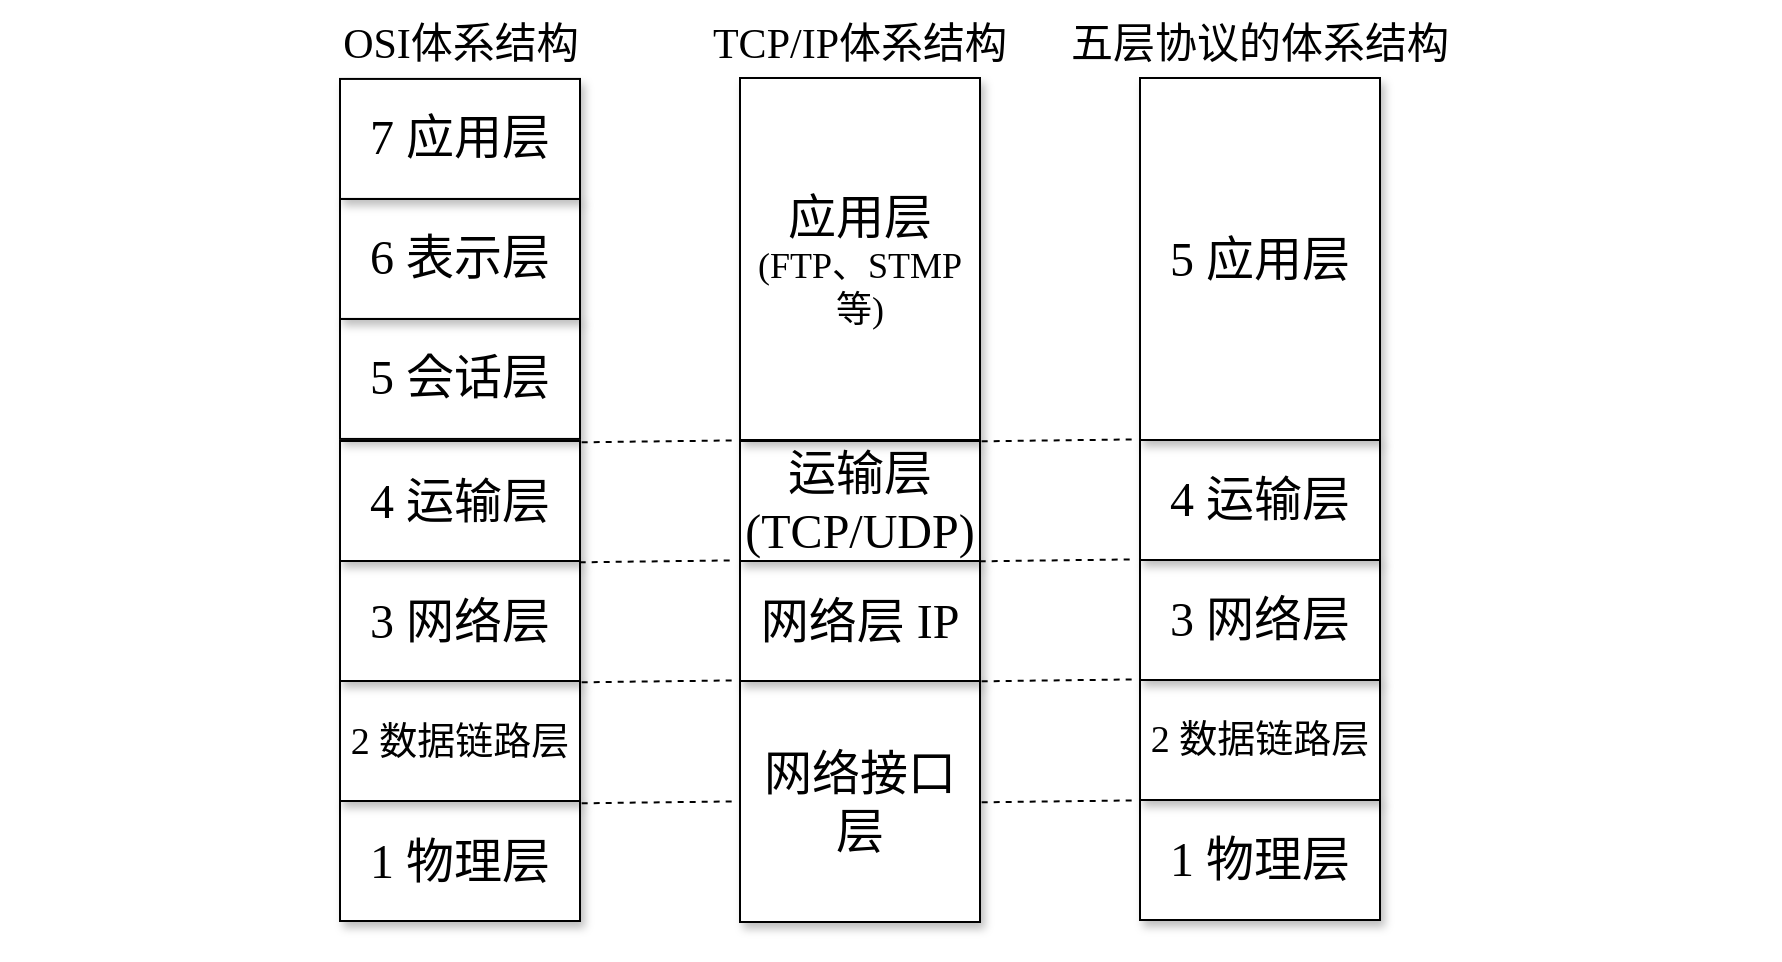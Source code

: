 <mxfile version="12.1.0" type="device" pages="12"><diagram id="xLVft2fouDfmPIcwHbUk" name="第 1 页"><mxGraphModel dx="1837" dy="1748" grid="1" gridSize="10" guides="1" tooltips="1" connect="1" arrows="1" fold="1" page="1" pageScale="1" pageWidth="827" pageHeight="1169" math="0" shadow="0"><root><mxCell id="0"/><mxCell id="1" parent="0"/><mxCell id="dS59CwQoXXiL5UHIFXEn-1" value="" style="rounded=0;whiteSpace=wrap;html=1;fillColor=#ffffff;gradientColor=none;strokeColor=none;" vertex="1" parent="1"><mxGeometry x="-10" y="-40" width="890" height="480" as="geometry"/></mxCell><mxCell id="3gw9GJgZkTJ011CeG_yD-1" value="1 物理层" style="rounded=0;whiteSpace=wrap;html=1;shadow=1;fontFamily=kaiti;fontSize=24;" parent="1" vertex="1"><mxGeometry x="160" y="360.5" width="120" height="60" as="geometry"/></mxCell><mxCell id="3gw9GJgZkTJ011CeG_yD-2" value="2 数据链路层" style="rounded=0;whiteSpace=wrap;html=1;shadow=1;fontFamily=kaiti;fontSize=19;" parent="1" vertex="1"><mxGeometry x="160" y="300.5" width="120" height="60" as="geometry"/></mxCell><mxCell id="3gw9GJgZkTJ011CeG_yD-3" value="3 网络层" style="rounded=0;whiteSpace=wrap;html=1;shadow=1;fontFamily=kaiti;fontSize=24;" parent="1" vertex="1"><mxGeometry x="160" y="240.5" width="120" height="60" as="geometry"/></mxCell><mxCell id="3gw9GJgZkTJ011CeG_yD-4" value="4 运输层" style="rounded=0;whiteSpace=wrap;html=1;shadow=1;fontFamily=kaiti;fontSize=24;" parent="1" vertex="1"><mxGeometry x="160" y="180.5" width="120" height="60" as="geometry"/></mxCell><mxCell id="3gw9GJgZkTJ011CeG_yD-5" value="5 会话层" style="rounded=0;whiteSpace=wrap;html=1;shadow=1;fontFamily=kaiti;fontSize=24;" parent="1" vertex="1"><mxGeometry x="160" y="119.466" width="120" height="60" as="geometry"/></mxCell><mxCell id="3gw9GJgZkTJ011CeG_yD-6" value="6 表示层" style="rounded=0;whiteSpace=wrap;html=1;shadow=1;fontFamily=kaiti;fontSize=24;" parent="1" vertex="1"><mxGeometry x="160" y="59.466" width="120" height="60" as="geometry"/></mxCell><mxCell id="3gw9GJgZkTJ011CeG_yD-7" value="7 应用层" style="rounded=0;whiteSpace=wrap;html=1;fontSize=24;fontFamily=kaiti;shadow=1;" parent="1" vertex="1"><mxGeometry x="160" y="-0.534" width="120" height="60" as="geometry"/></mxCell><mxCell id="3gw9GJgZkTJ011CeG_yD-10" value="网络接口层" style="rounded=0;whiteSpace=wrap;html=1;shadow=1;fontSize=24;fontFamily=kaiti;" parent="1" vertex="1"><mxGeometry x="360" y="300" width="120" height="121" as="geometry"/></mxCell><mxCell id="3gw9GJgZkTJ011CeG_yD-12" value="网络层 IP" style="rounded=0;whiteSpace=wrap;html=1;shadow=1;fontSize=24;fontFamily=kaiti;" parent="1" vertex="1"><mxGeometry x="360" y="240.5" width="120" height="60" as="geometry"/></mxCell><mxCell id="3gw9GJgZkTJ011CeG_yD-13" value="&lt;font face=&quot;kaiti&quot; style=&quot;font-size: 24px&quot;&gt;运输层&lt;br&gt;(TCP/UDP)&lt;/font&gt;" style="rounded=0;whiteSpace=wrap;html=1;shadow=1;" parent="1" vertex="1"><mxGeometry x="360" y="180.5" width="120" height="60" as="geometry"/></mxCell><mxCell id="3gw9GJgZkTJ011CeG_yD-16" value="&lt;font face=&quot;kaiti&quot;&gt;&lt;span style=&quot;font-size: 24px&quot;&gt;应用层&lt;/span&gt;&lt;br&gt;&lt;font style=&quot;font-size: 18px&quot;&gt;(FTP、STMP等)&lt;/font&gt;&lt;br&gt;&lt;/font&gt;" style="rounded=0;whiteSpace=wrap;html=1;shadow=1;" parent="1" vertex="1"><mxGeometry x="360" y="-1" width="120" height="181" as="geometry"/></mxCell><mxCell id="3gw9GJgZkTJ011CeG_yD-17" value="&lt;span style=&quot;font-family: &amp;#34;kaiti&amp;#34; ; font-size: 24px ; white-space: normal&quot;&gt;1 物理层&lt;/span&gt;" style="rounded=0;whiteSpace=wrap;html=1;shadow=1;" parent="1" vertex="1"><mxGeometry x="560" y="360" width="120" height="60" as="geometry"/></mxCell><mxCell id="3gw9GJgZkTJ011CeG_yD-18" value="&lt;span style=&quot;font-family: &amp;#34;kaiti&amp;#34; ; font-size: 19px ; white-space: normal&quot;&gt;2 数据链路层&lt;/span&gt;" style="rounded=0;whiteSpace=wrap;html=1;shadow=1;" parent="1" vertex="1"><mxGeometry x="560" y="300" width="120" height="60" as="geometry"/></mxCell><mxCell id="3gw9GJgZkTJ011CeG_yD-19" value="&lt;span style=&quot;font-family: &amp;#34;kaiti&amp;#34; ; font-size: 24px ; white-space: normal&quot;&gt;3 网络层&lt;/span&gt;" style="rounded=0;whiteSpace=wrap;html=1;shadow=1;" parent="1" vertex="1"><mxGeometry x="560" y="240" width="120" height="60" as="geometry"/></mxCell><mxCell id="3gw9GJgZkTJ011CeG_yD-20" value="&lt;span style=&quot;font-family: &amp;#34;kaiti&amp;#34; ; font-size: 24px ; white-space: normal&quot;&gt;4 运输层&lt;/span&gt;" style="rounded=0;whiteSpace=wrap;html=1;shadow=1;" parent="1" vertex="1"><mxGeometry x="560" y="180" width="120" height="60" as="geometry"/></mxCell><mxCell id="3gw9GJgZkTJ011CeG_yD-23" value="&lt;span style=&quot;font-family: &amp;#34;kaiti&amp;#34; ; font-size: 24px ; white-space: normal&quot;&gt;5 应用层&lt;/span&gt;" style="rounded=0;whiteSpace=wrap;html=1;shadow=1;" parent="1" vertex="1"><mxGeometry x="560" y="-1" width="120" height="181" as="geometry"/></mxCell><mxCell id="3gw9GJgZkTJ011CeG_yD-27" value="OSI体系结构" style="text;html=1;strokeColor=none;fillColor=none;align=center;verticalAlign=middle;whiteSpace=wrap;rounded=0;shadow=1;fontFamily=kaiti;fontSize=21;" parent="1" vertex="1"><mxGeometry x="152.5" y="-28" width="135" height="20" as="geometry"/></mxCell><mxCell id="3gw9GJgZkTJ011CeG_yD-28" value="TCP/IP体系结构" style="text;html=1;strokeColor=none;fillColor=none;align=center;verticalAlign=middle;whiteSpace=wrap;rounded=0;shadow=1;fontFamily=kaiti;fontSize=21;" parent="1" vertex="1"><mxGeometry x="326" y="-28" width="188" height="20" as="geometry"/></mxCell><mxCell id="3gw9GJgZkTJ011CeG_yD-29" value="五层协议的体系结构" style="text;html=1;strokeColor=none;fillColor=none;align=center;verticalAlign=middle;whiteSpace=wrap;rounded=0;shadow=1;fontFamily=kaiti;fontSize=21;" parent="1" vertex="1"><mxGeometry x="511" y="-28" width="218" height="20" as="geometry"/></mxCell><mxCell id="3gw9GJgZkTJ011CeG_yD-30" value="" style="endArrow=none;dashed=1;html=1;fontFamily=kaiti;fontSize=21;exitX=1.007;exitY=1.028;exitDx=0;exitDy=0;exitPerimeter=0;entryX=-0.011;entryY=1.001;entryDx=0;entryDy=0;entryPerimeter=0;" parent="1" source="3gw9GJgZkTJ011CeG_yD-5" target="3gw9GJgZkTJ011CeG_yD-16" edge="1"><mxGeometry width="50" height="50" relative="1" as="geometry"><mxPoint x="300" y="200" as="sourcePoint"/><mxPoint x="350" y="150" as="targetPoint"/></mxGeometry></mxCell><mxCell id="3gw9GJgZkTJ011CeG_yD-31" value="" style="endArrow=none;dashed=1;html=1;fontFamily=kaiti;fontSize=21;exitX=1.007;exitY=1.028;exitDx=0;exitDy=0;exitPerimeter=0;entryX=-0.011;entryY=1.001;entryDx=0;entryDy=0;entryPerimeter=0;" parent="1" edge="1"><mxGeometry width="50" height="50" relative="1" as="geometry"><mxPoint x="279.84" y="241.146" as="sourcePoint"/><mxPoint x="357.68" y="240.181" as="targetPoint"/></mxGeometry></mxCell><mxCell id="3gw9GJgZkTJ011CeG_yD-32" value="" style="endArrow=none;dashed=1;html=1;fontFamily=kaiti;fontSize=21;exitX=1.007;exitY=1.028;exitDx=0;exitDy=0;exitPerimeter=0;entryX=-0.011;entryY=1.001;entryDx=0;entryDy=0;entryPerimeter=0;" parent="1" edge="1"><mxGeometry width="50" height="50" relative="1" as="geometry"><mxPoint x="280.84" y="301.146" as="sourcePoint"/><mxPoint x="358.68" y="300.181" as="targetPoint"/></mxGeometry></mxCell><mxCell id="3gw9GJgZkTJ011CeG_yD-33" value="" style="endArrow=none;dashed=1;html=1;fontFamily=kaiti;fontSize=21;exitX=1.007;exitY=1.028;exitDx=0;exitDy=0;exitPerimeter=0;entryX=-0.011;entryY=1.001;entryDx=0;entryDy=0;entryPerimeter=0;" parent="1" edge="1"><mxGeometry width="50" height="50" relative="1" as="geometry"><mxPoint x="280.84" y="361.646" as="sourcePoint"/><mxPoint x="358.68" y="360.681" as="targetPoint"/></mxGeometry></mxCell><mxCell id="3gw9GJgZkTJ011CeG_yD-34" value="" style="endArrow=none;dashed=1;html=1;fontFamily=kaiti;fontSize=21;exitX=1.007;exitY=1.028;exitDx=0;exitDy=0;exitPerimeter=0;entryX=-0.011;entryY=1.001;entryDx=0;entryDy=0;entryPerimeter=0;" parent="1" edge="1"><mxGeometry width="50" height="50" relative="1" as="geometry"><mxPoint x="480.84" y="180.646" as="sourcePoint"/><mxPoint x="558.68" y="179.681" as="targetPoint"/></mxGeometry></mxCell><mxCell id="3gw9GJgZkTJ011CeG_yD-35" value="" style="endArrow=none;dashed=1;html=1;fontFamily=kaiti;fontSize=21;exitX=1.007;exitY=1.028;exitDx=0;exitDy=0;exitPerimeter=0;entryX=-0.011;entryY=1.001;entryDx=0;entryDy=0;entryPerimeter=0;" parent="1" edge="1"><mxGeometry width="50" height="50" relative="1" as="geometry"><mxPoint x="479.84" y="240.646" as="sourcePoint"/><mxPoint x="557.68" y="239.681" as="targetPoint"/></mxGeometry></mxCell><mxCell id="3gw9GJgZkTJ011CeG_yD-36" value="" style="endArrow=none;dashed=1;html=1;fontFamily=kaiti;fontSize=21;exitX=1.007;exitY=1.028;exitDx=0;exitDy=0;exitPerimeter=0;entryX=-0.011;entryY=1.001;entryDx=0;entryDy=0;entryPerimeter=0;" parent="1" edge="1"><mxGeometry width="50" height="50" relative="1" as="geometry"><mxPoint x="480.84" y="300.646" as="sourcePoint"/><mxPoint x="558.68" y="299.681" as="targetPoint"/></mxGeometry></mxCell><mxCell id="3gw9GJgZkTJ011CeG_yD-37" value="" style="endArrow=none;dashed=1;html=1;fontFamily=kaiti;fontSize=21;exitX=1.007;exitY=1.028;exitDx=0;exitDy=0;exitPerimeter=0;entryX=-0.011;entryY=1.001;entryDx=0;entryDy=0;entryPerimeter=0;" parent="1" edge="1"><mxGeometry width="50" height="50" relative="1" as="geometry"><mxPoint x="480.84" y="361.146" as="sourcePoint"/><mxPoint x="558.68" y="360.181" as="targetPoint"/></mxGeometry></mxCell></root></mxGraphModel></diagram><diagram id="Iz-C08PuuM08d1_4zsvo" name="第 2 页"><mxGraphModel dx="1837" dy="579" grid="1" gridSize="10" guides="1" tooltips="1" connect="1" arrows="1" fold="1" page="1" pageScale="1" pageWidth="827" pageHeight="1169" math="0" shadow="0"><root><mxCell id="opNzLKS4K7yW_FyUJ_6L-0"/><mxCell id="opNzLKS4K7yW_FyUJ_6L-1" parent="opNzLKS4K7yW_FyUJ_6L-0"/><mxCell id="PD9jdbV7c2NVgMdpL7uc-0" value="" style="rounded=0;whiteSpace=wrap;html=1;fillColor=#ffffff;gradientColor=none;strokeColor=none;" vertex="1" parent="opNzLKS4K7yW_FyUJ_6L-1"><mxGeometry x="-120" y="160" width="640" height="260" as="geometry"/></mxCell><mxCell id="opNzLKS4K7yW_FyUJ_6L-2" value="IP数据报" style="rounded=0;whiteSpace=wrap;html=1;shadow=1;fillColor=#dae8fc;strokeColor=#6c8ebf;fontFamily=kaiti;fontSize=18;" parent="opNzLKS4K7yW_FyUJ_6L-1" vertex="1"><mxGeometry x="160" y="180" width="120" height="60" as="geometry"/></mxCell><mxCell id="opNzLKS4K7yW_FyUJ_6L-3" value="帧的数据部分" style="rounded=0;whiteSpace=wrap;html=1;shadow=1;fillColor=#dae8fc;strokeColor=#6c8ebf;fontFamily=kaiti;fontSize=18;" parent="opNzLKS4K7yW_FyUJ_6L-1" vertex="1"><mxGeometry x="160" y="270" width="120" height="60" as="geometry"/></mxCell><mxCell id="opNzLKS4K7yW_FyUJ_6L-4" value="帧首部" style="rounded=0;whiteSpace=wrap;html=1;shadow=1;fontFamily=kaiti;fontSize=18;" parent="opNzLKS4K7yW_FyUJ_6L-1" vertex="1"><mxGeometry x="100" y="270" width="60" height="60" as="geometry"/></mxCell><mxCell id="opNzLKS4K7yW_FyUJ_6L-5" value="帧尾部" style="rounded=0;whiteSpace=wrap;html=1;shadow=1;fontFamily=kaiti;fontSize=18;" parent="opNzLKS4K7yW_FyUJ_6L-1" vertex="1"><mxGeometry x="280" y="270" width="60" height="60" as="geometry"/></mxCell><mxCell id="opNzLKS4K7yW_FyUJ_6L-6" value="" style="shape=flexArrow;endArrow=classic;html=1;entryX=0.5;entryY=0;entryDx=0;entryDy=0;exitX=0.5;exitY=1;exitDx=0;exitDy=0;fillColor=#7F00FF;" parent="opNzLKS4K7yW_FyUJ_6L-1" source="opNzLKS4K7yW_FyUJ_6L-2" target="opNzLKS4K7yW_FyUJ_6L-3" edge="1"><mxGeometry width="50" height="50" relative="1" as="geometry"><mxPoint x="200" y="430" as="sourcePoint"/><mxPoint x="250" y="380" as="targetPoint"/></mxGeometry></mxCell><mxCell id="opNzLKS4K7yW_FyUJ_6L-9" style="edgeStyle=orthogonalEdgeStyle;rounded=0;orthogonalLoop=1;jettySize=auto;html=1;exitX=0.5;exitY=1;exitDx=0;exitDy=0;entryX=-0.02;entryY=0;entryDx=0;entryDy=0;entryPerimeter=0;fillColor=#7F00FF;fontFamily=kaiti;fontSize=18;" parent="opNzLKS4K7yW_FyUJ_6L-1" source="opNzLKS4K7yW_FyUJ_6L-7" target="opNzLKS4K7yW_FyUJ_6L-4" edge="1"><mxGeometry relative="1" as="geometry"/></mxCell><mxCell id="opNzLKS4K7yW_FyUJ_6L-7" value="帧开始" style="text;html=1;strokeColor=none;fillColor=none;align=center;verticalAlign=middle;whiteSpace=wrap;rounded=0;shadow=1;fontFamily=kaiti;fontSize=18;" parent="opNzLKS4K7yW_FyUJ_6L-1" vertex="1"><mxGeometry x="69" y="230" width="60" height="20" as="geometry"/></mxCell><mxCell id="opNzLKS4K7yW_FyUJ_6L-10" style="edgeStyle=orthogonalEdgeStyle;rounded=0;orthogonalLoop=1;jettySize=auto;html=1;exitX=0.5;exitY=1;exitDx=0;exitDy=0;entryX=0.993;entryY=-0.027;entryDx=0;entryDy=0;entryPerimeter=0;fillColor=#7F00FF;fontFamily=kaiti;fontSize=18;" parent="opNzLKS4K7yW_FyUJ_6L-1" source="opNzLKS4K7yW_FyUJ_6L-8" target="opNzLKS4K7yW_FyUJ_6L-5" edge="1"><mxGeometry relative="1" as="geometry"/></mxCell><mxCell id="opNzLKS4K7yW_FyUJ_6L-8" value="帧结束" style="text;html=1;strokeColor=none;fillColor=none;align=center;verticalAlign=middle;whiteSpace=wrap;rounded=0;shadow=1;fontFamily=kaiti;fontSize=18;" parent="opNzLKS4K7yW_FyUJ_6L-1" vertex="1"><mxGeometry x="310" y="230" width="60" height="20" as="geometry"/></mxCell><mxCell id="opNzLKS4K7yW_FyUJ_6L-11" value="" style="shape=flexArrow;endArrow=classic;html=1;fillColor=#fff2cc;fontFamily=kaiti;fontSize=18;exitX=0;exitY=0.5;exitDx=0;exitDy=0;strokeColor=#d6b656;" parent="opNzLKS4K7yW_FyUJ_6L-1" edge="1"><mxGeometry width="50" height="50" relative="1" as="geometry"><mxPoint x="100" y="299" as="sourcePoint"/><mxPoint x="40" y="299" as="targetPoint"/></mxGeometry></mxCell><mxCell id="opNzLKS4K7yW_FyUJ_6L-12" value="发送" style="text;html=1;strokeColor=none;fillColor=none;align=center;verticalAlign=middle;whiteSpace=wrap;rounded=0;shadow=1;fontFamily=kaiti;fontSize=18;" parent="opNzLKS4K7yW_FyUJ_6L-1" vertex="1"><mxGeometry x="30" y="260" width="40" height="20" as="geometry"/></mxCell><mxCell id="opNzLKS4K7yW_FyUJ_6L-14" style="edgeStyle=orthogonalEdgeStyle;rounded=0;orthogonalLoop=1;jettySize=auto;html=1;exitX=0.5;exitY=0;exitDx=0;exitDy=0;entryX=0.016;entryY=0.987;entryDx=0;entryDy=0;entryPerimeter=0;fillColor=#7F00FF;fontFamily=kaiti;fontSize=18;" parent="opNzLKS4K7yW_FyUJ_6L-1" source="opNzLKS4K7yW_FyUJ_6L-13" target="opNzLKS4K7yW_FyUJ_6L-4" edge="1"><mxGeometry relative="1" as="geometry"/></mxCell><mxCell id="opNzLKS4K7yW_FyUJ_6L-13" value="从这里开始发送" style="text;html=1;strokeColor=none;fillColor=none;align=center;verticalAlign=middle;whiteSpace=wrap;rounded=0;shadow=1;fontFamily=kaiti;fontSize=18;" parent="opNzLKS4K7yW_FyUJ_6L-1" vertex="1"><mxGeometry x="30" y="390" width="141" height="20" as="geometry"/></mxCell><mxCell id="opNzLKS4K7yW_FyUJ_6L-15" value="" style="endArrow=none;html=1;fillColor=#7F00FF;fontFamily=kaiti;fontSize=18;entryX=0.993;entryY=1.002;entryDx=0;entryDy=0;entryPerimeter=0;" parent="opNzLKS4K7yW_FyUJ_6L-1" target="opNzLKS4K7yW_FyUJ_6L-5" edge="1"><mxGeometry width="50" height="50" relative="1" as="geometry"><mxPoint x="340" y="390" as="sourcePoint"/><mxPoint x="360" y="370" as="targetPoint"/></mxGeometry></mxCell><mxCell id="opNzLKS4K7yW_FyUJ_6L-16" value="" style="endArrow=classic;html=1;fillColor=#7F00FF;fontFamily=kaiti;fontSize=18;" parent="opNzLKS4K7yW_FyUJ_6L-1" edge="1"><mxGeometry width="50" height="50" relative="1" as="geometry"><mxPoint x="300" y="360" as="sourcePoint"/><mxPoint x="340" y="360" as="targetPoint"/></mxGeometry></mxCell><mxCell id="opNzLKS4K7yW_FyUJ_6L-17" value="" style="endArrow=classic;html=1;fillColor=#7F00FF;fontFamily=kaiti;fontSize=18;" parent="opNzLKS4K7yW_FyUJ_6L-1" edge="1"><mxGeometry width="50" height="50" relative="1" as="geometry"><mxPoint x="140" y="360" as="sourcePoint"/><mxPoint x="100" y="360" as="targetPoint"/></mxGeometry></mxCell><mxCell id="opNzLKS4K7yW_FyUJ_6L-18" value="数据链路层的帧长" style="text;html=1;strokeColor=none;fillColor=none;align=center;verticalAlign=middle;whiteSpace=wrap;rounded=0;shadow=1;fontFamily=kaiti;fontSize=18;" parent="opNzLKS4K7yW_FyUJ_6L-1" vertex="1"><mxGeometry x="145" y="350" width="150" height="20" as="geometry"/></mxCell></root></mxGraphModel></diagram><diagram id="QCKXHReuSJOZNZoVviFQ" name="第 3 页"><mxGraphModel dx="1010" dy="579" grid="1" gridSize="10" guides="1" tooltips="1" connect="1" arrows="1" fold="1" page="1" pageScale="1" pageWidth="827" pageHeight="1169" math="0" shadow="0"><root><mxCell id="7eRWw4b16FydGP-qkFIg-0"/><mxCell id="7eRWw4b16FydGP-qkFIg-1" parent="7eRWw4b16FydGP-qkFIg-0"/><mxCell id="7eRWw4b16FydGP-qkFIg-2" value="F&lt;br&gt;7E" style="rounded=0;whiteSpace=wrap;html=1;shadow=1;fontFamily=kaiti;fontSize=18;" parent="7eRWw4b16FydGP-qkFIg-1" vertex="1"><mxGeometry x="120" y="200" width="40" height="40" as="geometry"/></mxCell><mxCell id="7eRWw4b16FydGP-qkFIg-3" value="A&lt;br&gt;FF" style="rounded=0;whiteSpace=wrap;html=1;shadow=1;fontFamily=kaiti;fontSize=18;" parent="7eRWw4b16FydGP-qkFIg-1" vertex="1"><mxGeometry x="160" y="200" width="40" height="40" as="geometry"/></mxCell><mxCell id="7eRWw4b16FydGP-qkFIg-4" value="C&lt;br&gt;03" style="rounded=0;whiteSpace=wrap;html=1;shadow=1;fontFamily=kaiti;fontSize=18;" parent="7eRWw4b16FydGP-qkFIg-1" vertex="1"><mxGeometry x="200" y="200" width="40" height="40" as="geometry"/></mxCell><mxCell id="7eRWw4b16FydGP-qkFIg-5" value="协议" style="rounded=0;whiteSpace=wrap;html=1;shadow=1;fontFamily=kaiti;fontSize=18;" parent="7eRWw4b16FydGP-qkFIg-1" vertex="1"><mxGeometry x="240" y="200" width="80" height="40" as="geometry"/></mxCell><mxCell id="7eRWw4b16FydGP-qkFIg-6" value="信息部分" style="rounded=0;whiteSpace=wrap;html=1;shadow=1;fontFamily=kaiti;fontSize=18;" parent="7eRWw4b16FydGP-qkFIg-1" vertex="1"><mxGeometry x="320" y="200" width="200" height="40" as="geometry"/></mxCell><mxCell id="7eRWw4b16FydGP-qkFIg-7" value="FCS" style="rounded=0;whiteSpace=wrap;html=1;shadow=1;fontFamily=kaiti;fontSize=18;" parent="7eRWw4b16FydGP-qkFIg-1" vertex="1"><mxGeometry x="520" y="200" width="80" height="40" as="geometry"/></mxCell><mxCell id="7eRWw4b16FydGP-qkFIg-8" value="F&lt;br&gt;7E" style="rounded=0;whiteSpace=wrap;html=1;shadow=1;fontFamily=kaiti;fontSize=18;" parent="7eRWw4b16FydGP-qkFIg-1" vertex="1"><mxGeometry x="600" y="200" width="40" height="40" as="geometry"/></mxCell><mxCell id="7eRWw4b16FydGP-qkFIg-9" value="IP数据报" style="rounded=0;whiteSpace=wrap;html=1;shadow=1;fontFamily=kaiti;fontSize=18;" parent="7eRWw4b16FydGP-qkFIg-1" vertex="1"><mxGeometry x="320" y="120" width="200" height="40" as="geometry"/></mxCell><mxCell id="7eRWw4b16FydGP-qkFIg-10" value="" style="shape=flexArrow;endArrow=classic;html=1;fillColor=#7F00FF;fontFamily=kaiti;fontSize=18;exitX=0.5;exitY=1;exitDx=0;exitDy=0;entryX=0.5;entryY=0;entryDx=0;entryDy=0;" parent="7eRWw4b16FydGP-qkFIg-1" source="7eRWw4b16FydGP-qkFIg-9" target="7eRWw4b16FydGP-qkFIg-6" edge="1"><mxGeometry width="50" height="50" relative="1" as="geometry"><mxPoint x="410" y="350" as="sourcePoint"/><mxPoint x="460" y="300" as="targetPoint"/></mxGeometry></mxCell><mxCell id="7eRWw4b16FydGP-qkFIg-11" value="首部" style="text;html=1;strokeColor=none;fillColor=none;align=center;verticalAlign=middle;whiteSpace=wrap;rounded=0;shadow=1;fontFamily=kaiti;fontSize=18;" parent="7eRWw4b16FydGP-qkFIg-1" vertex="1"><mxGeometry x="200" y="150" width="40" height="20" as="geometry"/></mxCell><mxCell id="7eRWw4b16FydGP-qkFIg-12" value="" style="shape=curlyBracket;whiteSpace=wrap;html=1;rounded=1;shadow=0;fontFamily=kaiti;fontSize=18;rotation=90;" parent="7eRWw4b16FydGP-qkFIg-1" vertex="1"><mxGeometry x="199" y="102" width="30" height="165" as="geometry"/></mxCell><mxCell id="7eRWw4b16FydGP-qkFIg-13" value="尾部" style="text;html=1;strokeColor=none;fillColor=none;align=center;verticalAlign=middle;whiteSpace=wrap;rounded=0;shadow=1;fontFamily=kaiti;fontSize=18;" parent="7eRWw4b16FydGP-qkFIg-1" vertex="1"><mxGeometry x="559" y="150" width="40" height="20" as="geometry"/></mxCell><mxCell id="7eRWw4b16FydGP-qkFIg-14" value="" style="shape=curlyBracket;whiteSpace=wrap;html=1;rounded=1;shadow=0;fontFamily=kaiti;fontSize=18;rotation=90;" parent="7eRWw4b16FydGP-qkFIg-1" vertex="1"><mxGeometry x="566" y="145" width="26" height="82" as="geometry"/></mxCell><mxCell id="7eRWw4b16FydGP-qkFIg-15" value="" style="endArrow=none;dashed=1;html=1;fillColor=#7F00FF;fontFamily=kaiti;fontSize=18;entryX=0;entryY=0.979;entryDx=0;entryDy=0;entryPerimeter=0;" parent="7eRWw4b16FydGP-qkFIg-1" target="7eRWw4b16FydGP-qkFIg-9" edge="1"><mxGeometry width="50" height="50" relative="1" as="geometry"><mxPoint x="320" y="200" as="sourcePoint"/><mxPoint x="400" y="290" as="targetPoint"/></mxGeometry></mxCell><mxCell id="7eRWw4b16FydGP-qkFIg-16" value="" style="endArrow=none;dashed=1;html=1;fillColor=#7F00FF;fontFamily=kaiti;fontSize=18;entryX=0;entryY=0.979;entryDx=0;entryDy=0;entryPerimeter=0;" parent="7eRWw4b16FydGP-qkFIg-1" edge="1"><mxGeometry width="50" height="50" relative="1" as="geometry"><mxPoint x="520" y="199" as="sourcePoint"/><mxPoint x="520" y="158.16" as="targetPoint"/></mxGeometry></mxCell><mxCell id="7eRWw4b16FydGP-qkFIg-17" value="1" style="text;html=1;strokeColor=none;fillColor=none;align=center;verticalAlign=middle;whiteSpace=wrap;rounded=0;shadow=0;fontFamily=kaiti;fontSize=18;" parent="7eRWw4b16FydGP-qkFIg-1" vertex="1"><mxGeometry x="120" y="247" width="40" height="20" as="geometry"/></mxCell><mxCell id="7eRWw4b16FydGP-qkFIg-18" value="1" style="text;html=1;strokeColor=none;fillColor=none;align=center;verticalAlign=middle;whiteSpace=wrap;rounded=0;shadow=0;fontFamily=kaiti;fontSize=18;" parent="7eRWw4b16FydGP-qkFIg-1" vertex="1"><mxGeometry x="160" y="247" width="40" height="20" as="geometry"/></mxCell><mxCell id="7eRWw4b16FydGP-qkFIg-19" value="1" style="text;html=1;strokeColor=none;fillColor=none;align=center;verticalAlign=middle;whiteSpace=wrap;rounded=0;shadow=0;fontFamily=kaiti;fontSize=18;" parent="7eRWw4b16FydGP-qkFIg-1" vertex="1"><mxGeometry x="200" y="247" width="40" height="20" as="geometry"/></mxCell><mxCell id="7eRWw4b16FydGP-qkFIg-20" value="2" style="text;html=1;strokeColor=none;fillColor=none;align=center;verticalAlign=middle;whiteSpace=wrap;rounded=0;shadow=0;fontFamily=kaiti;fontSize=18;" parent="7eRWw4b16FydGP-qkFIg-1" vertex="1"><mxGeometry x="260" y="247" width="40" height="20" as="geometry"/></mxCell><mxCell id="7eRWw4b16FydGP-qkFIg-21" value="2" style="text;html=1;strokeColor=none;fillColor=none;align=center;verticalAlign=middle;whiteSpace=wrap;rounded=0;shadow=0;fontFamily=kaiti;fontSize=18;" parent="7eRWw4b16FydGP-qkFIg-1" vertex="1"><mxGeometry x="546" y="247" width="40" height="20" as="geometry"/></mxCell><mxCell id="7eRWw4b16FydGP-qkFIg-22" value="1" style="text;html=1;strokeColor=none;fillColor=none;align=center;verticalAlign=middle;whiteSpace=wrap;rounded=0;shadow=0;fontFamily=kaiti;fontSize=18;" parent="7eRWw4b16FydGP-qkFIg-1" vertex="1"><mxGeometry x="600" y="247" width="40" height="20" as="geometry"/></mxCell><mxCell id="7eRWw4b16FydGP-qkFIg-23" value="可变长度" style="text;html=1;strokeColor=none;fillColor=none;align=center;verticalAlign=middle;whiteSpace=wrap;rounded=0;shadow=0;fontFamily=kaiti;fontSize=18;" parent="7eRWw4b16FydGP-qkFIg-1" vertex="1"><mxGeometry x="381.5" y="92" width="77" height="20" as="geometry"/></mxCell><mxCell id="7eRWw4b16FydGP-qkFIg-24" value="不超过1500" style="text;html=1;strokeColor=none;fillColor=none;align=center;verticalAlign=middle;whiteSpace=wrap;rounded=0;shadow=0;fontFamily=kaiti;fontSize=18;" parent="7eRWw4b16FydGP-qkFIg-1" vertex="1"><mxGeometry x="368.5" y="250" width="109" height="20" as="geometry"/></mxCell></root></mxGraphModel></diagram><diagram id="W2iqdMZb6hosD3CoonO8" name="第 4 页"><mxGraphModel dx="1010" dy="579" grid="1" gridSize="10" guides="1" tooltips="1" connect="1" arrows="1" fold="1" page="1" pageScale="1" pageWidth="827" pageHeight="1169" math="0" shadow="0"><root><mxCell id="eduhb1TjA3NPGV_wRjss-0"/><mxCell id="eduhb1TjA3NPGV_wRjss-1" parent="eduhb1TjA3NPGV_wRjss-0"/><mxCell id="eduhb1TjA3NPGV_wRjss-2" value="目的地址" style="rounded=0;whiteSpace=wrap;html=1;shadow=0;fontFamily=kaiti;fontSize=18;" parent="eduhb1TjA3NPGV_wRjss-1" vertex="1"><mxGeometry x="120" y="200" width="80" height="40" as="geometry"/></mxCell><mxCell id="eduhb1TjA3NPGV_wRjss-3" value="数据地址" style="rounded=0;whiteSpace=wrap;html=1;shadow=0;fontFamily=kaiti;fontSize=18;" parent="eduhb1TjA3NPGV_wRjss-1" vertex="1"><mxGeometry x="200" y="200" width="80" height="40" as="geometry"/></mxCell><mxCell id="eduhb1TjA3NPGV_wRjss-4" value="类型" style="rounded=0;whiteSpace=wrap;html=1;shadow=0;fontFamily=kaiti;fontSize=18;" parent="eduhb1TjA3NPGV_wRjss-1" vertex="1"><mxGeometry x="280" y="200" width="40" height="40" as="geometry"/></mxCell><mxCell id="eduhb1TjA3NPGV_wRjss-7" value="数据" style="rounded=0;whiteSpace=wrap;html=1;shadow=0;fontFamily=kaiti;fontSize=18;" parent="eduhb1TjA3NPGV_wRjss-1" vertex="1"><mxGeometry x="320" y="200" width="200" height="40" as="geometry"/></mxCell><mxCell id="eduhb1TjA3NPGV_wRjss-8" value="FCS" style="rounded=0;whiteSpace=wrap;html=1;shadow=0;fontFamily=kaiti;fontSize=18;" parent="eduhb1TjA3NPGV_wRjss-1" vertex="1"><mxGeometry x="520" y="200" width="80" height="40" as="geometry"/></mxCell><mxCell id="eduhb1TjA3NPGV_wRjss-9" value="IP数据报" style="rounded=0;whiteSpace=wrap;html=1;shadow=0;fontFamily=kaiti;fontSize=18;" parent="eduhb1TjA3NPGV_wRjss-1" vertex="1"><mxGeometry x="320" y="120" width="200" height="40" as="geometry"/></mxCell><mxCell id="eduhb1TjA3NPGV_wRjss-10" value="" style="shape=flexArrow;endArrow=classic;html=1;fillColor=#7F00FF;fontFamily=kaiti;fontSize=18;exitX=0.5;exitY=1;exitDx=0;exitDy=0;entryX=0.5;entryY=0;entryDx=0;entryDy=0;" parent="eduhb1TjA3NPGV_wRjss-1" source="eduhb1TjA3NPGV_wRjss-9" target="eduhb1TjA3NPGV_wRjss-7" edge="1"><mxGeometry width="50" height="50" relative="1" as="geometry"><mxPoint x="410" y="370" as="sourcePoint"/><mxPoint x="460" y="320" as="targetPoint"/></mxGeometry></mxCell><mxCell id="eduhb1TjA3NPGV_wRjss-11" value="" style="endArrow=none;dashed=1;html=1;fillColor=#7F00FF;fontFamily=kaiti;fontSize=18;" parent="eduhb1TjA3NPGV_wRjss-1" edge="1"><mxGeometry width="50" height="50" relative="1" as="geometry"><mxPoint x="600" y="180" as="sourcePoint"/><mxPoint x="650" y="180" as="targetPoint"/></mxGeometry></mxCell><mxCell id="eduhb1TjA3NPGV_wRjss-12" value="" style="endArrow=none;dashed=1;html=1;fillColor=#7F00FF;fontFamily=kaiti;fontSize=18;" parent="eduhb1TjA3NPGV_wRjss-1" edge="1"><mxGeometry width="50" height="50" relative="1" as="geometry"><mxPoint x="60" y="260" as="sourcePoint"/><mxPoint x="650" y="260" as="targetPoint"/></mxGeometry></mxCell><mxCell id="eduhb1TjA3NPGV_wRjss-13" value="IP层" style="text;html=1;strokeColor=none;fillColor=none;align=center;verticalAlign=middle;whiteSpace=wrap;rounded=0;shadow=0;fontFamily=kaiti;fontSize=18;" parent="eduhb1TjA3NPGV_wRjss-1" vertex="1"><mxGeometry x="600" y="150" width="40" height="20" as="geometry"/></mxCell><mxCell id="eduhb1TjA3NPGV_wRjss-14" value="MAC层" style="text;html=1;strokeColor=none;fillColor=none;align=center;verticalAlign=middle;whiteSpace=wrap;rounded=0;shadow=0;fontFamily=kaiti;fontSize=18;" parent="eduhb1TjA3NPGV_wRjss-1" vertex="1"><mxGeometry x="600" y="230" width="60" height="20" as="geometry"/></mxCell><mxCell id="eduhb1TjA3NPGV_wRjss-15" value="以太网MAC帧" style="rounded=0;whiteSpace=wrap;html=1;shadow=0;fontFamily=kaiti;fontSize=18;" parent="eduhb1TjA3NPGV_wRjss-1" vertex="1"><mxGeometry x="120" y="280" width="480" height="40" as="geometry"/></mxCell><mxCell id="eduhb1TjA3NPGV_wRjss-16" value="" style="endArrow=none;dashed=1;html=1;fillColor=#7F00FF;fontFamily=kaiti;fontSize=18;entryX=-0.015;entryY=1.01;entryDx=0;entryDy=0;entryPerimeter=0;exitX=-0.003;exitY=0;exitDx=0;exitDy=0;exitPerimeter=0;" parent="eduhb1TjA3NPGV_wRjss-1" edge="1"><mxGeometry width="50" height="50" relative="1" as="geometry"><mxPoint x="119.56" y="280" as="sourcePoint"/><mxPoint x="119.8" y="240.4" as="targetPoint"/></mxGeometry></mxCell><mxCell id="eduhb1TjA3NPGV_wRjss-17" value="" style="endArrow=none;dashed=1;html=1;fillColor=#7F00FF;fontFamily=kaiti;fontSize=18;entryX=-0.015;entryY=1.01;entryDx=0;entryDy=0;entryPerimeter=0;exitX=-0.003;exitY=0;exitDx=0;exitDy=0;exitPerimeter=0;" parent="eduhb1TjA3NPGV_wRjss-1" edge="1"><mxGeometry width="50" height="50" relative="1" as="geometry"><mxPoint x="599.56" y="279.5" as="sourcePoint"/><mxPoint x="599.8" y="239.9" as="targetPoint"/></mxGeometry></mxCell><mxCell id="eduhb1TjA3NPGV_wRjss-18" value="8字节" style="rounded=0;whiteSpace=wrap;html=1;shadow=0;fontFamily=kaiti;fontSize=18;" parent="eduhb1TjA3NPGV_wRjss-1" vertex="1"><mxGeometry x="40" y="280" width="80" height="40" as="geometry"/></mxCell><mxCell id="eduhb1TjA3NPGV_wRjss-19" value="物理层" style="text;html=1;strokeColor=none;fillColor=none;align=center;verticalAlign=middle;whiteSpace=wrap;rounded=0;shadow=0;fontFamily=kaiti;fontSize=18;" parent="eduhb1TjA3NPGV_wRjss-1" vertex="1"><mxGeometry x="600" y="300" width="60" height="20" as="geometry"/></mxCell><mxCell id="eduhb1TjA3NPGV_wRjss-20" value="101010101....1010" style="rounded=0;whiteSpace=wrap;html=1;shadow=0;fontFamily=kaiti;fontSize=18;" parent="eduhb1TjA3NPGV_wRjss-1" vertex="1"><mxGeometry y="360" width="160" height="40" as="geometry"/></mxCell><mxCell id="eduhb1TjA3NPGV_wRjss-21" value="10101011" style="rounded=0;whiteSpace=wrap;html=1;shadow=0;fontFamily=kaiti;fontSize=18;" parent="eduhb1TjA3NPGV_wRjss-1" vertex="1"><mxGeometry x="160" y="360" width="80" height="40" as="geometry"/></mxCell><mxCell id="eduhb1TjA3NPGV_wRjss-22" value="" style="endArrow=none;dashed=1;html=1;fillColor=#7F00FF;fontFamily=kaiti;fontSize=18;entryX=0.015;entryY=1.01;entryDx=0;entryDy=0;entryPerimeter=0;exitX=0.013;exitY=0.03;exitDx=0;exitDy=0;exitPerimeter=0;" parent="eduhb1TjA3NPGV_wRjss-1" source="eduhb1TjA3NPGV_wRjss-20" target="eduhb1TjA3NPGV_wRjss-18" edge="1"><mxGeometry width="50" height="50" relative="1" as="geometry"><mxPoint y="370" as="sourcePoint"/><mxPoint x="50" y="320" as="targetPoint"/></mxGeometry></mxCell><mxCell id="eduhb1TjA3NPGV_wRjss-23" value="" style="endArrow=none;dashed=1;html=1;fillColor=#7F00FF;fontFamily=kaiti;fontSize=18;entryX=0.995;entryY=1.07;entryDx=0;entryDy=0;entryPerimeter=0;exitX=1;exitY=-0.07;exitDx=0;exitDy=0;exitPerimeter=0;" parent="eduhb1TjA3NPGV_wRjss-1" source="eduhb1TjA3NPGV_wRjss-21" target="eduhb1TjA3NPGV_wRjss-18" edge="1"><mxGeometry width="50" height="50" relative="1" as="geometry"><mxPoint x="12.08" y="371.2" as="sourcePoint"/><mxPoint x="51.2" y="330.4" as="targetPoint"/></mxGeometry></mxCell><mxCell id="eduhb1TjA3NPGV_wRjss-24" value="7字节" style="text;html=1;strokeColor=none;fillColor=none;align=center;verticalAlign=middle;whiteSpace=wrap;rounded=0;shadow=0;fontFamily=kaiti;fontSize=18;" parent="eduhb1TjA3NPGV_wRjss-1" vertex="1"><mxGeometry x="50" y="340" width="60" height="20" as="geometry"/></mxCell><mxCell id="eduhb1TjA3NPGV_wRjss-25" value="1字节" style="text;html=1;strokeColor=none;fillColor=none;align=center;verticalAlign=middle;whiteSpace=wrap;rounded=0;shadow=0;fontFamily=kaiti;fontSize=18;" parent="eduhb1TjA3NPGV_wRjss-1" vertex="1"><mxGeometry x="240" y="370" width="60" height="20" as="geometry"/></mxCell><mxCell id="eduhb1TjA3NPGV_wRjss-26" value="前同步码" style="text;html=1;strokeColor=none;fillColor=none;align=center;verticalAlign=middle;whiteSpace=wrap;rounded=0;shadow=0;fontFamily=kaiti;fontSize=18;" parent="eduhb1TjA3NPGV_wRjss-1" vertex="1"><mxGeometry x="40" y="410" width="80" height="20" as="geometry"/></mxCell><mxCell id="eduhb1TjA3NPGV_wRjss-28" value="帧开始&lt;br&gt;定界符" style="text;html=1;strokeColor=none;fillColor=none;align=center;verticalAlign=middle;whiteSpace=wrap;rounded=0;shadow=0;fontFamily=kaiti;fontSize=18;" parent="eduhb1TjA3NPGV_wRjss-1" vertex="1"><mxGeometry x="160" y="410" width="80" height="20" as="geometry"/></mxCell></root></mxGraphModel></diagram><diagram id="c3b_OxrbRxcVObgFVRG2" name="第 5 页"><mxGraphModel dx="1837" dy="579" grid="1" gridSize="10" guides="1" tooltips="1" connect="1" arrows="1" fold="1" page="1" pageScale="1" pageWidth="827" pageHeight="1169" math="0" shadow="0"><root><mxCell id="0otVENBrbh4RBSO7rnmH-0"/><mxCell id="0otVENBrbh4RBSO7rnmH-1" parent="0otVENBrbh4RBSO7rnmH-0"/><mxCell id="0otVENBrbh4RBSO7rnmH-8" style="edgeStyle=orthogonalEdgeStyle;curved=1;rounded=0;orthogonalLoop=1;jettySize=auto;html=1;" parent="0otVENBrbh4RBSO7rnmH-1" source="0otVENBrbh4RBSO7rnmH-25" target="0otVENBrbh4RBSO7rnmH-4" edge="1"><mxGeometry relative="1" as="geometry"><mxPoint x="78" y="205" as="sourcePoint"/></mxGeometry></mxCell><mxCell id="0otVENBrbh4RBSO7rnmH-3" value="" style="shape=mxgraph.cisco.computers_and_peripherals.pc;html=1;pointerEvents=1;dashed=0;fillColor=#036897;strokeColor=#ffffff;strokeWidth=2;verticalLabelPosition=bottom;verticalAlign=top;align=center;outlineConnect=0;" parent="0otVENBrbh4RBSO7rnmH-1" vertex="1"><mxGeometry x="800" y="186.5" width="78" height="70" as="geometry"/></mxCell><mxCell id="0otVENBrbh4RBSO7rnmH-9" style="edgeStyle=orthogonalEdgeStyle;curved=1;rounded=0;orthogonalLoop=1;jettySize=auto;html=1;exitX=1;exitY=0.5;exitDx=0;exitDy=0;exitPerimeter=0;" parent="0otVENBrbh4RBSO7rnmH-1" source="0otVENBrbh4RBSO7rnmH-4" target="0otVENBrbh4RBSO7rnmH-5" edge="1"><mxGeometry relative="1" as="geometry"/></mxCell><mxCell id="0otVENBrbh4RBSO7rnmH-4" value="" style="shape=mxgraph.cisco.routers.atm_router;html=1;pointerEvents=1;dashed=0;fillColor=#036897;strokeColor=#ffffff;strokeWidth=2;verticalLabelPosition=bottom;verticalAlign=top;align=center;outlineConnect=0;" parent="0otVENBrbh4RBSO7rnmH-1" vertex="1"><mxGeometry x="200" y="143.5" width="78" height="53" as="geometry"/></mxCell><mxCell id="0otVENBrbh4RBSO7rnmH-10" style="edgeStyle=orthogonalEdgeStyle;curved=1;rounded=0;orthogonalLoop=1;jettySize=auto;html=1;exitX=1;exitY=0.5;exitDx=0;exitDy=0;exitPerimeter=0;entryX=0;entryY=0.5;entryDx=0;entryDy=0;entryPerimeter=0;" parent="0otVENBrbh4RBSO7rnmH-1" source="0otVENBrbh4RBSO7rnmH-5" target="0otVENBrbh4RBSO7rnmH-6" edge="1"><mxGeometry relative="1" as="geometry"/></mxCell><mxCell id="0otVENBrbh4RBSO7rnmH-5" value="" style="shape=mxgraph.cisco.routers.atm_router;html=1;pointerEvents=1;dashed=0;fillColor=#036897;strokeColor=#ffffff;strokeWidth=2;verticalLabelPosition=bottom;verticalAlign=top;align=center;outlineConnect=0;" parent="0otVENBrbh4RBSO7rnmH-1" vertex="1"><mxGeometry x="390" y="125.5" width="78" height="53" as="geometry"/></mxCell><mxCell id="0otVENBrbh4RBSO7rnmH-11" style="edgeStyle=orthogonalEdgeStyle;curved=1;rounded=0;orthogonalLoop=1;jettySize=auto;html=1;exitX=1;exitY=0.5;exitDx=0;exitDy=0;exitPerimeter=0;" parent="0otVENBrbh4RBSO7rnmH-1" source="0otVENBrbh4RBSO7rnmH-6" target="0otVENBrbh4RBSO7rnmH-3" edge="1"><mxGeometry relative="1" as="geometry"/></mxCell><mxCell id="0otVENBrbh4RBSO7rnmH-6" value="" style="shape=mxgraph.cisco.routers.atm_router;html=1;pointerEvents=1;dashed=0;fillColor=#036897;strokeColor=#ffffff;strokeWidth=2;verticalLabelPosition=bottom;verticalAlign=top;align=center;outlineConnect=0;" parent="0otVENBrbh4RBSO7rnmH-1" vertex="1"><mxGeometry x="630" y="152" width="78" height="53" as="geometry"/></mxCell><mxCell id="0otVENBrbh4RBSO7rnmH-12" value="主机1" style="text;html=1;strokeColor=none;fillColor=none;align=center;verticalAlign=middle;whiteSpace=wrap;rounded=0;fontFamily=kaiti;fontSize=24;" parent="0otVENBrbh4RBSO7rnmH-1" vertex="1"><mxGeometry x="3.5" y="133.5" width="71" height="20" as="geometry"/></mxCell><mxCell id="0otVENBrbh4RBSO7rnmH-13" value="主机2" style="text;html=1;strokeColor=none;fillColor=none;align=center;verticalAlign=middle;whiteSpace=wrap;rounded=0;fontFamily=kaiti;fontSize=24;" parent="0otVENBrbh4RBSO7rnmH-1" vertex="1"><mxGeometry x="800" y="143.5" width="71" height="20" as="geometry"/></mxCell><mxCell id="0otVENBrbh4RBSO7rnmH-14" value="路由器1" style="text;html=1;strokeColor=none;fillColor=none;align=center;verticalAlign=middle;whiteSpace=wrap;rounded=0;fontFamily=kaiti;fontSize=24;" parent="0otVENBrbh4RBSO7rnmH-1" vertex="1"><mxGeometry x="190.5" y="115.5" width="97" height="20" as="geometry"/></mxCell><mxCell id="0otVENBrbh4RBSO7rnmH-16" value="路由器2" style="text;html=1;strokeColor=none;fillColor=none;align=center;verticalAlign=middle;whiteSpace=wrap;rounded=0;fontFamily=kaiti;fontSize=24;" parent="0otVENBrbh4RBSO7rnmH-1" vertex="1"><mxGeometry x="380.5" y="90" width="97" height="20" as="geometry"/></mxCell><mxCell id="0otVENBrbh4RBSO7rnmH-17" value="路由器3" style="text;html=1;strokeColor=none;fillColor=none;align=center;verticalAlign=middle;whiteSpace=wrap;rounded=0;fontFamily=kaiti;fontSize=24;" parent="0otVENBrbh4RBSO7rnmH-1" vertex="1"><mxGeometry x="620.5" y="123.5" width="97" height="20" as="geometry"/></mxCell><mxCell id="0otVENBrbh4RBSO7rnmH-24" value="电话网" style="text;html=1;strokeColor=none;fillColor=none;align=center;verticalAlign=middle;whiteSpace=wrap;rounded=0;fontFamily=kaiti;fontSize=24;" parent="0otVENBrbh4RBSO7rnmH-1" vertex="1"><mxGeometry x="100" y="212" width="90" height="20" as="geometry"/></mxCell><mxCell id="0otVENBrbh4RBSO7rnmH-25" value="" style="shape=mxgraph.cisco.computers_and_peripherals.scanner;html=1;pointerEvents=1;dashed=0;fillColor=#036897;strokeColor=#ffffff;strokeWidth=2;verticalLabelPosition=bottom;verticalAlign=top;align=center;outlineConnect=0;fontFamily=kaiti;fontSize=24;" parent="0otVENBrbh4RBSO7rnmH-1" vertex="1"><mxGeometry x="-9" y="170" width="80" height="75" as="geometry"/></mxCell><mxCell id="0otVENBrbh4RBSO7rnmH-28" value="局域网" style="text;html=1;strokeColor=none;fillColor=none;align=center;verticalAlign=middle;whiteSpace=wrap;rounded=0;fontFamily=kaiti;fontSize=24;" parent="0otVENBrbh4RBSO7rnmH-1" vertex="1"><mxGeometry x="300" y="176.5" width="90" height="20" as="geometry"/></mxCell><mxCell id="0otVENBrbh4RBSO7rnmH-29" value="局域网" style="text;html=1;strokeColor=none;fillColor=none;align=center;verticalAlign=middle;whiteSpace=wrap;rounded=0;fontFamily=kaiti;fontSize=24;" parent="0otVENBrbh4RBSO7rnmH-1" vertex="1"><mxGeometry x="690" y="225" width="90" height="20" as="geometry"/></mxCell><mxCell id="0otVENBrbh4RBSO7rnmH-30" value="广域网" style="text;html=1;strokeColor=none;fillColor=none;align=center;verticalAlign=middle;whiteSpace=wrap;rounded=0;fontFamily=kaiti;fontSize=24;" parent="0otVENBrbh4RBSO7rnmH-1" vertex="1"><mxGeometry x="480" y="178.5" width="90" height="20" as="geometry"/></mxCell><mxCell id="0otVENBrbh4RBSO7rnmH-53" value="应用层" style="rounded=0;whiteSpace=wrap;html=1;fontFamily=kaiti;fontSize=24;" parent="0otVENBrbh4RBSO7rnmH-1" vertex="1"><mxGeometry y="280" width="80" height="40" as="geometry"/></mxCell><mxCell id="0otVENBrbh4RBSO7rnmH-54" value="运输层" style="rounded=0;whiteSpace=wrap;html=1;fontFamily=kaiti;fontSize=24;" parent="0otVENBrbh4RBSO7rnmH-1" vertex="1"><mxGeometry y="320" width="80" height="40" as="geometry"/></mxCell><mxCell id="0otVENBrbh4RBSO7rnmH-55" value="网络层" style="rounded=0;whiteSpace=wrap;html=1;fontFamily=kaiti;fontSize=24;" parent="0otVENBrbh4RBSO7rnmH-1" vertex="1"><mxGeometry y="360" width="80" height="40" as="geometry"/></mxCell><mxCell id="0otVENBrbh4RBSO7rnmH-56" value="链路层" style="rounded=0;whiteSpace=wrap;html=1;fontFamily=kaiti;fontSize=24;" parent="0otVENBrbh4RBSO7rnmH-1" vertex="1"><mxGeometry y="400" width="80" height="40" as="geometry"/></mxCell><mxCell id="0otVENBrbh4RBSO7rnmH-57" value="物理层" style="rounded=0;whiteSpace=wrap;html=1;fontFamily=kaiti;fontSize=24;" parent="0otVENBrbh4RBSO7rnmH-1" vertex="1"><mxGeometry y="440" width="80" height="40" as="geometry"/></mxCell><mxCell id="0otVENBrbh4RBSO7rnmH-58" value="网络层" style="rounded=0;whiteSpace=wrap;html=1;fontFamily=kaiti;fontSize=24;" parent="0otVENBrbh4RBSO7rnmH-1" vertex="1"><mxGeometry x="199" y="360" width="80" height="40" as="geometry"/></mxCell><mxCell id="0otVENBrbh4RBSO7rnmH-59" value="链路层" style="rounded=0;whiteSpace=wrap;html=1;fontFamily=kaiti;fontSize=24;" parent="0otVENBrbh4RBSO7rnmH-1" vertex="1"><mxGeometry x="199" y="400" width="80" height="40" as="geometry"/></mxCell><mxCell id="0otVENBrbh4RBSO7rnmH-60" value="物理层" style="rounded=0;whiteSpace=wrap;html=1;fontFamily=kaiti;fontSize=24;" parent="0otVENBrbh4RBSO7rnmH-1" vertex="1"><mxGeometry x="199" y="440" width="80" height="40" as="geometry"/></mxCell><mxCell id="0otVENBrbh4RBSO7rnmH-61" value="网络层" style="rounded=0;whiteSpace=wrap;html=1;fontFamily=kaiti;fontSize=24;" parent="0otVENBrbh4RBSO7rnmH-1" vertex="1"><mxGeometry x="397.5" y="360" width="80" height="40" as="geometry"/></mxCell><mxCell id="0otVENBrbh4RBSO7rnmH-62" value="链路层" style="rounded=0;whiteSpace=wrap;html=1;fontFamily=kaiti;fontSize=24;" parent="0otVENBrbh4RBSO7rnmH-1" vertex="1"><mxGeometry x="397.5" y="400" width="80" height="40" as="geometry"/></mxCell><mxCell id="0otVENBrbh4RBSO7rnmH-63" value="物理层" style="rounded=0;whiteSpace=wrap;html=1;fontFamily=kaiti;fontSize=24;" parent="0otVENBrbh4RBSO7rnmH-1" vertex="1"><mxGeometry x="397.5" y="440" width="80" height="40" as="geometry"/></mxCell><mxCell id="0otVENBrbh4RBSO7rnmH-64" value="网络层" style="rounded=0;whiteSpace=wrap;html=1;fontFamily=kaiti;fontSize=24;" parent="0otVENBrbh4RBSO7rnmH-1" vertex="1"><mxGeometry x="600" y="360" width="80" height="40" as="geometry"/></mxCell><mxCell id="0otVENBrbh4RBSO7rnmH-65" value="链路层" style="rounded=0;whiteSpace=wrap;html=1;fontFamily=kaiti;fontSize=24;" parent="0otVENBrbh4RBSO7rnmH-1" vertex="1"><mxGeometry x="600" y="400" width="80" height="40" as="geometry"/></mxCell><mxCell id="0otVENBrbh4RBSO7rnmH-66" value="物理层" style="rounded=0;whiteSpace=wrap;html=1;fontFamily=kaiti;fontSize=24;" parent="0otVENBrbh4RBSO7rnmH-1" vertex="1"><mxGeometry x="600" y="440" width="80" height="40" as="geometry"/></mxCell><mxCell id="0otVENBrbh4RBSO7rnmH-67" value="应用层" style="rounded=0;whiteSpace=wrap;html=1;fontFamily=kaiti;fontSize=24;" parent="0otVENBrbh4RBSO7rnmH-1" vertex="1"><mxGeometry x="780" y="279.5" width="80" height="40" as="geometry"/></mxCell><mxCell id="0otVENBrbh4RBSO7rnmH-68" value="运输层" style="rounded=0;whiteSpace=wrap;html=1;fontFamily=kaiti;fontSize=24;" parent="0otVENBrbh4RBSO7rnmH-1" vertex="1"><mxGeometry x="780" y="319.5" width="80" height="40" as="geometry"/></mxCell><mxCell id="0otVENBrbh4RBSO7rnmH-69" value="网络层" style="rounded=0;whiteSpace=wrap;html=1;fontFamily=kaiti;fontSize=24;" parent="0otVENBrbh4RBSO7rnmH-1" vertex="1"><mxGeometry x="780" y="359.5" width="80" height="40" as="geometry"/></mxCell><mxCell id="0otVENBrbh4RBSO7rnmH-70" value="链路层" style="rounded=0;whiteSpace=wrap;html=1;fontFamily=kaiti;fontSize=24;" parent="0otVENBrbh4RBSO7rnmH-1" vertex="1"><mxGeometry x="780" y="399.5" width="80" height="40" as="geometry"/></mxCell><mxCell id="0otVENBrbh4RBSO7rnmH-71" value="物理层" style="rounded=0;whiteSpace=wrap;html=1;fontFamily=kaiti;fontSize=24;" parent="0otVENBrbh4RBSO7rnmH-1" vertex="1"><mxGeometry x="780" y="439.5" width="80" height="40" as="geometry"/></mxCell><mxCell id="0otVENBrbh4RBSO7rnmH-72" value="" style="endArrow=none;html=1;fontFamily=kaiti;fontSize=24;exitX=0.5;exitY=1;exitDx=0;exitDy=0;entryX=0.25;entryY=1;entryDx=0;entryDy=0;" parent="0otVENBrbh4RBSO7rnmH-1" source="0otVENBrbh4RBSO7rnmH-57" target="0otVENBrbh4RBSO7rnmH-60" edge="1"><mxGeometry width="50" height="50" relative="1" as="geometry"><mxPoint x="130" y="550" as="sourcePoint"/><mxPoint x="180" y="500" as="targetPoint"/><Array as="points"><mxPoint x="40" y="530"/><mxPoint x="140" y="530"/><mxPoint x="219" y="530"/></Array></mxGeometry></mxCell><mxCell id="0otVENBrbh4RBSO7rnmH-73" value="" style="endArrow=none;html=1;fontFamily=kaiti;fontSize=24;exitX=0.5;exitY=1;exitDx=0;exitDy=0;entryX=0.25;entryY=1;entryDx=0;entryDy=0;" parent="0otVENBrbh4RBSO7rnmH-1" target="0otVENBrbh4RBSO7rnmH-63" edge="1"><mxGeometry width="50" height="50" relative="1" as="geometry"><mxPoint x="260" y="480" as="sourcePoint"/><mxPoint x="459" y="480" as="targetPoint"/><Array as="points"><mxPoint x="260" y="530"/><mxPoint x="360" y="530"/><mxPoint x="418" y="530"/></Array></mxGeometry></mxCell><mxCell id="0otVENBrbh4RBSO7rnmH-74" value="" style="endArrow=none;html=1;fontFamily=kaiti;fontSize=24;exitX=0.5;exitY=1;exitDx=0;exitDy=0;entryX=0.25;entryY=1;entryDx=0;entryDy=0;" parent="0otVENBrbh4RBSO7rnmH-1" edge="1"><mxGeometry width="50" height="50" relative="1" as="geometry"><mxPoint x="462.5" y="480" as="sourcePoint"/><mxPoint x="620" y="480" as="targetPoint"/><Array as="points"><mxPoint x="462.5" y="530"/><mxPoint x="562.5" y="530"/><mxPoint x="620.5" y="530"/></Array></mxGeometry></mxCell><mxCell id="0otVENBrbh4RBSO7rnmH-75" value="" style="endArrow=none;html=1;fontFamily=kaiti;fontSize=24;exitX=0.5;exitY=1;exitDx=0;exitDy=0;entryX=0.25;entryY=1;entryDx=0;entryDy=0;" parent="0otVENBrbh4RBSO7rnmH-1" edge="1"><mxGeometry width="50" height="50" relative="1" as="geometry"><mxPoint x="656" y="479.5" as="sourcePoint"/><mxPoint x="813.5" y="479.5" as="targetPoint"/><Array as="points"><mxPoint x="656" y="529.5"/><mxPoint x="756" y="529.5"/><mxPoint x="814" y="529.5"/></Array></mxGeometry></mxCell><mxCell id="0otVENBrbh4RBSO7rnmH-76" value="" style="curved=1;endArrow=classic;html=1;fontFamily=kaiti;fontSize=24;fillColor=#f8cecc;strokeColor=#b85450;strokeWidth=5;" parent="0otVENBrbh4RBSO7rnmH-1" edge="1"><mxGeometry width="50" height="50" relative="1" as="geometry"><mxPoint x="90" y="280" as="sourcePoint"/><mxPoint x="760" y="290" as="targetPoint"/><Array as="points"><mxPoint x="90" y="530"/><mxPoint x="190" y="510"/><mxPoint x="190" y="370"/><mxPoint x="190" y="330"/><mxPoint x="320" y="340"/><mxPoint x="300" y="490"/><mxPoint x="330" y="520"/><mxPoint x="380" y="460"/><mxPoint x="380" y="360"/><mxPoint x="420" y="280"/><mxPoint x="490" y="340"/><mxPoint x="510" y="410"/><mxPoint x="500" y="500"/><mxPoint x="560" y="510"/><mxPoint x="590" y="280"/><mxPoint x="710" y="380"/><mxPoint x="690" y="490"/><mxPoint x="770" y="530"/></Array></mxGeometry></mxCell></root></mxGraphModel></diagram><diagram id="u29G2I4LsMpVtjpBXJ-R" name="第 6 页"><mxGraphModel dx="1837" dy="579" grid="1" gridSize="10" guides="1" tooltips="1" connect="1" arrows="1" fold="1" page="1" pageScale="1" pageWidth="827" pageHeight="1169" math="0" shadow="0"><root><mxCell id="huWjARZauzUtJiAI02nC-0"/><mxCell id="huWjARZauzUtJiAI02nC-1" parent="huWjARZauzUtJiAI02nC-0"/><mxCell id="_sePARKhXSulFV2LguMJ-0" value="" style="rounded=0;whiteSpace=wrap;html=1;fillColor=#ffffff;gradientColor=none;strokeColor=none;" vertex="1" parent="huWjARZauzUtJiAI02nC-1"><mxGeometry x="-80" y="150" width="640" height="260" as="geometry"/></mxCell><mxCell id="huWjARZauzUtJiAI02nC-2" value="各种应用层协议&lt;br style=&quot;font-size: 14px;&quot;&gt;（HTTP、FTP、SMTP等）" style="rounded=0;whiteSpace=wrap;html=1;fillColor=#dae8fc;strokeColor=#6c8ebf;fontFamily=kaiti;fontSize=14;" parent="huWjARZauzUtJiAI02nC-1" vertex="1"><mxGeometry x="200" y="160" width="160" height="40" as="geometry"/></mxCell><mxCell id="huWjARZauzUtJiAI02nC-3" value="TCP、UDP" style="rounded=0;whiteSpace=wrap;html=1;fillColor=#dae8fc;strokeColor=#6c8ebf;fontFamily=kaiti;fontSize=14;" parent="huWjARZauzUtJiAI02nC-1" vertex="1"><mxGeometry x="200" y="200" width="160" height="40" as="geometry"/></mxCell><mxCell id="huWjARZauzUtJiAI02nC-4" value="IP" style="rounded=0;whiteSpace=wrap;html=1;fontFamily=kaiti;fontSize=14;fillColor=#fff2cc;strokeColor=#d6b656;" parent="huWjARZauzUtJiAI02nC-1" vertex="1"><mxGeometry x="200" y="240" width="160" height="80" as="geometry"/></mxCell><mxCell id="huWjARZauzUtJiAI02nC-5" value="各种网络接口" style="rounded=0;whiteSpace=wrap;html=1;fontFamily=kaiti;fontSize=14;fillColor=#dae8fc;strokeColor=#6c8ebf;" parent="huWjARZauzUtJiAI02nC-1" vertex="1"><mxGeometry x="200" y="320" width="160" height="40" as="geometry"/></mxCell><mxCell id="huWjARZauzUtJiAI02nC-6" value="物理硬件" style="rounded=0;whiteSpace=wrap;html=1;fontFamily=kaiti;fontSize=14;fillColor=#d5e8d4;strokeColor=#82b366;dashed=1;" parent="huWjARZauzUtJiAI02nC-1" vertex="1"><mxGeometry x="200" y="370" width="160" height="40" as="geometry"/></mxCell><mxCell id="huWjARZauzUtJiAI02nC-7" value="ARP" style="rounded=0;whiteSpace=wrap;html=1;fontFamily=kaiti;fontSize=14;fillColor=#e1d5e7;strokeColor=#9673a6;" parent="huWjARZauzUtJiAI02nC-1" vertex="1"><mxGeometry x="200" y="300" width="50" height="20" as="geometry"/></mxCell><mxCell id="huWjARZauzUtJiAI02nC-8" value="IGMP" style="rounded=0;whiteSpace=wrap;html=1;fontFamily=kaiti;fontSize=14;fillColor=#e1d5e7;strokeColor=#9673a6;" parent="huWjARZauzUtJiAI02nC-1" vertex="1"><mxGeometry x="310" y="240" width="50" height="20" as="geometry"/></mxCell><mxCell id="huWjARZauzUtJiAI02nC-9" value="ICMP" style="rounded=0;whiteSpace=wrap;html=1;fontFamily=kaiti;fontSize=14;fillColor=#e1d5e7;strokeColor=#9673a6;" parent="huWjARZauzUtJiAI02nC-1" vertex="1"><mxGeometry x="260" y="240" width="50" height="20" as="geometry"/></mxCell><mxCell id="huWjARZauzUtJiAI02nC-10" value="" style="endArrow=none;html=1;fontFamily=kaiti;fontSize=14;" parent="huWjARZauzUtJiAI02nC-1" edge="1"><mxGeometry width="50" height="50" relative="1" as="geometry"><mxPoint x="120" y="361" as="sourcePoint"/><mxPoint x="190" y="361" as="targetPoint"/></mxGeometry></mxCell><mxCell id="huWjARZauzUtJiAI02nC-11" value="" style="endArrow=none;html=1;fontFamily=kaiti;fontSize=14;" parent="huWjARZauzUtJiAI02nC-1" edge="1"><mxGeometry width="50" height="50" relative="1" as="geometry"><mxPoint x="120" y="320" as="sourcePoint"/><mxPoint x="190" y="320" as="targetPoint"/></mxGeometry></mxCell><mxCell id="huWjARZauzUtJiAI02nC-12" value="" style="endArrow=none;html=1;fontFamily=kaiti;fontSize=14;" parent="huWjARZauzUtJiAI02nC-1" edge="1"><mxGeometry width="50" height="50" relative="1" as="geometry"><mxPoint x="120" y="240" as="sourcePoint"/><mxPoint x="190" y="240" as="targetPoint"/></mxGeometry></mxCell><mxCell id="huWjARZauzUtJiAI02nC-13" value="" style="endArrow=none;html=1;fontFamily=kaiti;fontSize=14;" parent="huWjARZauzUtJiAI02nC-1" edge="1"><mxGeometry width="50" height="50" relative="1" as="geometry"><mxPoint x="120" y="200" as="sourcePoint"/><mxPoint x="190" y="200" as="targetPoint"/></mxGeometry></mxCell><mxCell id="huWjARZauzUtJiAI02nC-14" value="" style="endArrow=none;html=1;fontFamily=kaiti;fontSize=14;" parent="huWjARZauzUtJiAI02nC-1" edge="1"><mxGeometry width="50" height="50" relative="1" as="geometry"><mxPoint x="120" y="160" as="sourcePoint"/><mxPoint x="190" y="160" as="targetPoint"/></mxGeometry></mxCell><mxCell id="huWjARZauzUtJiAI02nC-15" value="数据链路层" style="text;html=1;strokeColor=none;fillColor=none;align=center;verticalAlign=middle;whiteSpace=wrap;rounded=0;dashed=1;fontFamily=kaiti;fontSize=14;" parent="huWjARZauzUtJiAI02nC-1" vertex="1"><mxGeometry x="119" y="340" width="80" height="20" as="geometry"/></mxCell><mxCell id="huWjARZauzUtJiAI02nC-20" style="edgeStyle=orthogonalEdgeStyle;rounded=0;orthogonalLoop=1;jettySize=auto;html=1;exitX=0.5;exitY=0;exitDx=0;exitDy=0;fontFamily=kaiti;fontSize=14;" parent="huWjARZauzUtJiAI02nC-1" source="huWjARZauzUtJiAI02nC-16" edge="1"><mxGeometry relative="1" as="geometry"><mxPoint x="159" y="239.857" as="targetPoint"/></mxGeometry></mxCell><mxCell id="huWjARZauzUtJiAI02nC-21" style="edgeStyle=orthogonalEdgeStyle;rounded=0;orthogonalLoop=1;jettySize=auto;html=1;exitX=0.5;exitY=1;exitDx=0;exitDy=0;fontFamily=kaiti;fontSize=14;" parent="huWjARZauzUtJiAI02nC-1" source="huWjARZauzUtJiAI02nC-16" edge="1"><mxGeometry relative="1" as="geometry"><mxPoint x="159" y="319.857" as="targetPoint"/></mxGeometry></mxCell><mxCell id="huWjARZauzUtJiAI02nC-16" value="网络层" style="text;html=1;strokeColor=none;fillColor=none;align=center;verticalAlign=middle;whiteSpace=wrap;rounded=0;dashed=1;fontFamily=kaiti;fontSize=14;" parent="huWjARZauzUtJiAI02nC-1" vertex="1"><mxGeometry x="129" y="270" width="60" height="20" as="geometry"/></mxCell><mxCell id="huWjARZauzUtJiAI02nC-17" value="传输层" style="text;html=1;strokeColor=none;fillColor=none;align=center;verticalAlign=middle;whiteSpace=wrap;rounded=0;dashed=1;fontFamily=kaiti;fontSize=14;" parent="huWjARZauzUtJiAI02nC-1" vertex="1"><mxGeometry x="134" y="210" width="50" height="20" as="geometry"/></mxCell><mxCell id="huWjARZauzUtJiAI02nC-18" value="应用层" style="text;html=1;strokeColor=none;fillColor=none;align=center;verticalAlign=middle;whiteSpace=wrap;rounded=0;dashed=1;fontFamily=kaiti;fontSize=14;" parent="huWjARZauzUtJiAI02nC-1" vertex="1"><mxGeometry x="131" y="170" width="56" height="20" as="geometry"/></mxCell></root></mxGraphModel></diagram><diagram id="hnlH523vZian5yABGI3b" name="第 7 页"><mxGraphModel dx="2015" dy="681" grid="1" gridSize="10" guides="1" tooltips="1" connect="1" arrows="1" fold="1" page="1" pageScale="1" pageWidth="827" pageHeight="1169" math="0" shadow="0"><root><mxCell id="oqTBa_ZHyEqp9XZaqCCL-0"/><mxCell id="oqTBa_ZHyEqp9XZaqCCL-1" parent="oqTBa_ZHyEqp9XZaqCCL-0"/><mxCell id="L_WvtiPZT3Y2NSxztSTd-0" value="" style="rounded=0;whiteSpace=wrap;html=1;fillColor=#ffffff;gradientColor=none;strokeColor=none;" vertex="1" parent="oqTBa_ZHyEqp9XZaqCCL-1"><mxGeometry x="-120" y="160" width="850" height="360" as="geometry"/></mxCell><mxCell id="oqTBa_ZHyEqp9XZaqCCL-2" value="" style="rounded=0;whiteSpace=wrap;html=1;fontFamily=kaiti;fontSize=14;fillColor=#f8cecc;strokeColor=#b85450;" parent="oqTBa_ZHyEqp9XZaqCCL-1" vertex="1"><mxGeometry x="200" y="160" width="80" height="40" as="geometry"/></mxCell><mxCell id="oqTBa_ZHyEqp9XZaqCCL-3" value="" style="rounded=0;whiteSpace=wrap;html=1;fontFamily=kaiti;fontSize=14;fillColor=#d5e8d4;strokeColor=#82b366;" parent="oqTBa_ZHyEqp9XZaqCCL-1" vertex="1"><mxGeometry x="280" y="160" width="240" height="40" as="geometry"/></mxCell><mxCell id="oqTBa_ZHyEqp9XZaqCCL-4" value="" style="rounded=0;whiteSpace=wrap;html=1;fontFamily=kaiti;fontSize=14;fillColor=#f8cecc;strokeColor=#b85450;" parent="oqTBa_ZHyEqp9XZaqCCL-1" vertex="1"><mxGeometry x="200" y="240" width="160" height="40" as="geometry"/></mxCell><mxCell id="oqTBa_ZHyEqp9XZaqCCL-5" value="" style="rounded=0;whiteSpace=wrap;html=1;fontFamily=kaiti;fontSize=14;fillColor=#d5e8d4;strokeColor=#82b366;" parent="oqTBa_ZHyEqp9XZaqCCL-1" vertex="1"><mxGeometry x="360" y="240" width="160" height="40" as="geometry"/></mxCell><mxCell id="oqTBa_ZHyEqp9XZaqCCL-6" value="" style="rounded=0;whiteSpace=wrap;html=1;fontFamily=kaiti;fontSize=14;fillColor=#f8cecc;strokeColor=#b85450;" parent="oqTBa_ZHyEqp9XZaqCCL-1" vertex="1"><mxGeometry x="200" y="320" width="240" height="40" as="geometry"/></mxCell><mxCell id="oqTBa_ZHyEqp9XZaqCCL-7" value="" style="rounded=0;whiteSpace=wrap;html=1;fontFamily=kaiti;fontSize=14;fillColor=#d5e8d4;strokeColor=#82b366;" parent="oqTBa_ZHyEqp9XZaqCCL-1" vertex="1"><mxGeometry x="440" y="320" width="80" height="40" as="geometry"/></mxCell><mxCell id="oqTBa_ZHyEqp9XZaqCCL-8" value="多播地址" style="rounded=0;whiteSpace=wrap;html=1;fontFamily=kaiti;fontSize=14;fillColor=#dae8fc;strokeColor=#000000;" parent="oqTBa_ZHyEqp9XZaqCCL-1" vertex="1"><mxGeometry x="200" y="400" width="320" height="40" as="geometry"/></mxCell><mxCell id="oqTBa_ZHyEqp9XZaqCCL-9" value="保留为今后使用" style="rounded=0;whiteSpace=wrap;html=1;fontFamily=kaiti;fontSize=14;fillColor=#dae8fc;strokeColor=#000000;" parent="oqTBa_ZHyEqp9XZaqCCL-1" vertex="1"><mxGeometry x="200" y="480" width="320" height="40" as="geometry"/></mxCell><mxCell id="oqTBa_ZHyEqp9XZaqCCL-10" value="A类地址" style="text;html=1;strokeColor=none;fillColor=none;align=center;verticalAlign=middle;whiteSpace=wrap;rounded=0;fontFamily=kaiti;fontSize=24;" parent="oqTBa_ZHyEqp9XZaqCCL-1" vertex="1"><mxGeometry x="80" y="170" width="90" height="20" as="geometry"/></mxCell><mxCell id="oqTBa_ZHyEqp9XZaqCCL-11" value="B类地址" style="text;html=1;strokeColor=none;fillColor=none;align=center;verticalAlign=middle;whiteSpace=wrap;rounded=0;fontFamily=kaiti;fontSize=24;" parent="oqTBa_ZHyEqp9XZaqCCL-1" vertex="1"><mxGeometry x="80" y="250" width="90" height="20" as="geometry"/></mxCell><mxCell id="oqTBa_ZHyEqp9XZaqCCL-12" value="C类地址" style="text;html=1;strokeColor=none;fillColor=none;align=center;verticalAlign=middle;whiteSpace=wrap;rounded=0;fontFamily=kaiti;fontSize=24;" parent="oqTBa_ZHyEqp9XZaqCCL-1" vertex="1"><mxGeometry x="80" y="330" width="90" height="20" as="geometry"/></mxCell><mxCell id="oqTBa_ZHyEqp9XZaqCCL-13" value="D类地址" style="text;html=1;strokeColor=none;fillColor=none;align=center;verticalAlign=middle;whiteSpace=wrap;rounded=0;fontFamily=kaiti;fontSize=24;" parent="oqTBa_ZHyEqp9XZaqCCL-1" vertex="1"><mxGeometry x="80" y="410" width="90" height="20" as="geometry"/></mxCell><mxCell id="oqTBa_ZHyEqp9XZaqCCL-14" value="E类地址" style="text;html=1;strokeColor=none;fillColor=none;align=center;verticalAlign=middle;whiteSpace=wrap;rounded=0;fontFamily=kaiti;fontSize=24;" parent="oqTBa_ZHyEqp9XZaqCCL-1" vertex="1"><mxGeometry x="80" y="490" width="90" height="20" as="geometry"/></mxCell><mxCell id="oqTBa_ZHyEqp9XZaqCCL-15" value="" style="endArrow=none;html=1;fontFamily=kaiti;fontSize=24;" parent="oqTBa_ZHyEqp9XZaqCCL-1" edge="1"><mxGeometry width="50" height="50" relative="1" as="geometry"><mxPoint x="200" y="220" as="sourcePoint"/><mxPoint x="200" y="200" as="targetPoint"/></mxGeometry></mxCell><mxCell id="oqTBa_ZHyEqp9XZaqCCL-16" value="" style="endArrow=none;html=1;fontFamily=kaiti;fontSize=24;" parent="oqTBa_ZHyEqp9XZaqCCL-1" edge="1"><mxGeometry width="50" height="50" relative="1" as="geometry"><mxPoint x="280" y="220" as="sourcePoint"/><mxPoint x="280" y="200" as="targetPoint"/></mxGeometry></mxCell><mxCell id="oqTBa_ZHyEqp9XZaqCCL-17" value="" style="endArrow=none;html=1;fontFamily=kaiti;fontSize=24;" parent="oqTBa_ZHyEqp9XZaqCCL-1" edge="1"><mxGeometry width="50" height="50" relative="1" as="geometry"><mxPoint x="520.5" y="220" as="sourcePoint"/><mxPoint x="520.5" y="200" as="targetPoint"/></mxGeometry></mxCell><mxCell id="oqTBa_ZHyEqp9XZaqCCL-18" value="" style="endArrow=none;html=1;fontFamily=kaiti;fontSize=24;" parent="oqTBa_ZHyEqp9XZaqCCL-1" edge="1"><mxGeometry width="50" height="50" relative="1" as="geometry"><mxPoint x="200" y="300" as="sourcePoint"/><mxPoint x="200" y="280" as="targetPoint"/></mxGeometry></mxCell><mxCell id="oqTBa_ZHyEqp9XZaqCCL-19" value="" style="endArrow=none;html=1;fontFamily=kaiti;fontSize=24;" parent="oqTBa_ZHyEqp9XZaqCCL-1" edge="1"><mxGeometry width="50" height="50" relative="1" as="geometry"><mxPoint x="359.5" y="300" as="sourcePoint"/><mxPoint x="359.5" y="280" as="targetPoint"/></mxGeometry></mxCell><mxCell id="oqTBa_ZHyEqp9XZaqCCL-20" value="" style="endArrow=none;html=1;fontFamily=kaiti;fontSize=24;" parent="oqTBa_ZHyEqp9XZaqCCL-1" edge="1"><mxGeometry width="50" height="50" relative="1" as="geometry"><mxPoint x="519.5" y="300" as="sourcePoint"/><mxPoint x="519.5" y="280" as="targetPoint"/></mxGeometry></mxCell><mxCell id="oqTBa_ZHyEqp9XZaqCCL-21" value="" style="endArrow=none;html=1;fontFamily=kaiti;fontSize=24;" parent="oqTBa_ZHyEqp9XZaqCCL-1" edge="1"><mxGeometry width="50" height="50" relative="1" as="geometry"><mxPoint x="200" y="380" as="sourcePoint"/><mxPoint x="200" y="360" as="targetPoint"/></mxGeometry></mxCell><mxCell id="oqTBa_ZHyEqp9XZaqCCL-22" value="" style="endArrow=none;html=1;fontFamily=kaiti;fontSize=24;" parent="oqTBa_ZHyEqp9XZaqCCL-1" edge="1"><mxGeometry width="50" height="50" relative="1" as="geometry"><mxPoint x="440" y="380" as="sourcePoint"/><mxPoint x="440" y="360" as="targetPoint"/></mxGeometry></mxCell><mxCell id="oqTBa_ZHyEqp9XZaqCCL-23" value="" style="endArrow=none;html=1;fontFamily=kaiti;fontSize=24;" parent="oqTBa_ZHyEqp9XZaqCCL-1" edge="1"><mxGeometry width="50" height="50" relative="1" as="geometry"><mxPoint x="519.5" y="380" as="sourcePoint"/><mxPoint x="519.5" y="360" as="targetPoint"/></mxGeometry></mxCell><mxCell id="oqTBa_ZHyEqp9XZaqCCL-24" value="&lt;p style=&quot;line-height: 110% ; font-size: 15px&quot;&gt;&lt;font face=&quot;Times New Roman&quot; style=&quot;font-size: 15px&quot;&gt;net-id&lt;br&gt;8&lt;/font&gt;&lt;font style=&quot;font-size: 15px&quot;&gt;位&lt;br&gt;&lt;/font&gt;&lt;/p&gt;" style="text;html=1;strokeColor=none;fillColor=none;align=center;verticalAlign=middle;whiteSpace=wrap;rounded=0;fontFamily=kaiti;fontSize=24;" parent="oqTBa_ZHyEqp9XZaqCCL-1" vertex="1"><mxGeometry x="215" y="210" width="50" height="20" as="geometry"/></mxCell><mxCell id="oqTBa_ZHyEqp9XZaqCCL-25" value="&lt;p style=&quot;line-height: 110% ; font-size: 15px&quot;&gt;&lt;font face=&quot;Times New Roman&quot; style=&quot;font-size: 15px&quot;&gt;net-id&lt;br&gt;&lt;/font&gt;&lt;font style=&quot;font-size: 15px&quot;&gt;&lt;font face=&quot;Times New Roman&quot;&gt;24&lt;/font&gt;位&lt;br&gt;&lt;/font&gt;&lt;/p&gt;" style="text;html=1;strokeColor=none;fillColor=none;align=center;verticalAlign=middle;whiteSpace=wrap;rounded=0;fontFamily=kaiti;fontSize=24;" parent="oqTBa_ZHyEqp9XZaqCCL-1" vertex="1"><mxGeometry x="295" y="370" width="50" height="20" as="geometry"/></mxCell><mxCell id="oqTBa_ZHyEqp9XZaqCCL-26" value="&lt;p style=&quot;line-height: 110% ; font-size: 15px&quot;&gt;&lt;font face=&quot;Times New Roman&quot; style=&quot;font-size: 15px&quot;&gt;net-id&lt;br&gt;&lt;/font&gt;&lt;font style=&quot;font-size: 15px&quot;&gt;&lt;font face=&quot;Times New Roman&quot;&gt;16&lt;/font&gt;位&lt;br&gt;&lt;/font&gt;&lt;/p&gt;" style="text;html=1;strokeColor=none;fillColor=none;align=center;verticalAlign=middle;whiteSpace=wrap;rounded=0;fontFamily=kaiti;fontSize=24;" parent="oqTBa_ZHyEqp9XZaqCCL-1" vertex="1"><mxGeometry x="255" y="290" width="50" height="20" as="geometry"/></mxCell><mxCell id="oqTBa_ZHyEqp9XZaqCCL-27" value="&lt;p style=&quot;line-height: 110% ; font-size: 15px&quot;&gt;&lt;font face=&quot;Times New Roman&quot; style=&quot;font-size: 15px&quot;&gt;host-id&lt;br&gt;&lt;/font&gt;&lt;font style=&quot;font-size: 15px&quot;&gt;&lt;font face=&quot;Times New Roman&quot;&gt;24&lt;/font&gt;位&lt;br&gt;&lt;/font&gt;&lt;/p&gt;" style="text;html=1;strokeColor=none;fillColor=none;align=center;verticalAlign=middle;whiteSpace=wrap;rounded=0;fontFamily=kaiti;fontSize=24;" parent="oqTBa_ZHyEqp9XZaqCCL-1" vertex="1"><mxGeometry x="388.5" y="210" width="50" height="20" as="geometry"/></mxCell><mxCell id="oqTBa_ZHyEqp9XZaqCCL-28" value="&lt;p style=&quot;line-height: 110% ; font-size: 15px&quot;&gt;&lt;font face=&quot;Times New Roman&quot; style=&quot;font-size: 15px&quot;&gt;host-id&lt;br&gt;&lt;/font&gt;&lt;font style=&quot;font-size: 15px&quot;&gt;&lt;font face=&quot;Times New Roman&quot;&gt;16&lt;/font&gt;位&lt;br&gt;&lt;/font&gt;&lt;/p&gt;" style="text;html=1;strokeColor=none;fillColor=none;align=center;verticalAlign=middle;whiteSpace=wrap;rounded=0;fontFamily=kaiti;fontSize=24;" parent="oqTBa_ZHyEqp9XZaqCCL-1" vertex="1"><mxGeometry x="415" y="290" width="50" height="20" as="geometry"/></mxCell><mxCell id="oqTBa_ZHyEqp9XZaqCCL-30" value="&lt;p style=&quot;line-height: 110% ; font-size: 15px&quot;&gt;&lt;font face=&quot;Times New Roman&quot; style=&quot;font-size: 15px&quot;&gt;host-id&lt;br&gt;&lt;/font&gt;&lt;font style=&quot;font-size: 15px&quot;&gt;&lt;font face=&quot;Times New Roman&quot;&gt;8&lt;/font&gt;位&lt;br&gt;&lt;/font&gt;&lt;/p&gt;" style="text;html=1;strokeColor=none;fillColor=none;align=center;verticalAlign=middle;whiteSpace=wrap;rounded=0;fontFamily=kaiti;fontSize=24;" parent="oqTBa_ZHyEqp9XZaqCCL-1" vertex="1"><mxGeometry x="455" y="370" width="50" height="20" as="geometry"/></mxCell><mxCell id="oqTBa_ZHyEqp9XZaqCCL-31" value="0" style="rounded=0;whiteSpace=wrap;html=1;strokeColor=#000000;fontFamily=kaiti;fontSize=24;dashed=1;" parent="oqTBa_ZHyEqp9XZaqCCL-1" vertex="1"><mxGeometry x="200" y="160" width="20" height="40" as="geometry"/></mxCell><mxCell id="oqTBa_ZHyEqp9XZaqCCL-32" value="10" style="rounded=0;whiteSpace=wrap;html=1;strokeColor=#000000;fontFamily=kaiti;fontSize=24;dashed=1;" parent="oqTBa_ZHyEqp9XZaqCCL-1" vertex="1"><mxGeometry x="200" y="240" width="40" height="40" as="geometry"/></mxCell><mxCell id="oqTBa_ZHyEqp9XZaqCCL-33" value="110" style="rounded=0;whiteSpace=wrap;html=1;strokeColor=#000000;fontFamily=kaiti;fontSize=24;dashed=1;" parent="oqTBa_ZHyEqp9XZaqCCL-1" vertex="1"><mxGeometry x="200" y="320" width="60" height="40" as="geometry"/></mxCell><mxCell id="oqTBa_ZHyEqp9XZaqCCL-34" value="1110" style="rounded=0;whiteSpace=wrap;html=1;strokeColor=#000000;fontFamily=kaiti;fontSize=24;dashed=1;" parent="oqTBa_ZHyEqp9XZaqCCL-1" vertex="1"><mxGeometry x="200" y="400" width="80" height="40" as="geometry"/></mxCell><mxCell id="oqTBa_ZHyEqp9XZaqCCL-35" value="1111" style="rounded=0;whiteSpace=wrap;html=1;strokeColor=#000000;fontFamily=kaiti;fontSize=24;dashed=1;" parent="oqTBa_ZHyEqp9XZaqCCL-1" vertex="1"><mxGeometry x="200" y="480" width="80" height="40" as="geometry"/></mxCell></root></mxGraphModel></diagram><diagram id="37SkiqZXRRTyK031m8jN" name="第 8 页"><mxGraphModel dx="1837" dy="579" grid="1" gridSize="10" guides="1" tooltips="1" connect="1" arrows="1" fold="1" page="1" pageScale="1" pageWidth="827" pageHeight="1169" math="0" shadow="0"><root><mxCell id="CcRMe5KVVSOdw9aLB3AY-0"/><mxCell id="CcRMe5KVVSOdw9aLB3AY-1" parent="CcRMe5KVVSOdw9aLB3AY-0"/><mxCell id="8TjofOSjw-IXIxmJB7pI-0" value="" style="rounded=0;whiteSpace=wrap;html=1;fillColor=#ffffff;gradientColor=none;strokeColor=none;" vertex="1" parent="CcRMe5KVVSOdw9aLB3AY-1"><mxGeometry x="-160" y="80" width="760" height="440" as="geometry"/></mxCell><mxCell id="CcRMe5KVVSOdw9aLB3AY-2" value="版本" style="rounded=0;whiteSpace=wrap;html=1;strokeColor=#82b366;fontFamily=kaiti;fontSize=16;fillColor=#d5e8d4;" parent="CcRMe5KVVSOdw9aLB3AY-1" vertex="1"><mxGeometry x="120" y="120" width="40" height="40" as="geometry"/></mxCell><mxCell id="CcRMe5KVVSOdw9aLB3AY-4" value="生存时间" style="rounded=0;whiteSpace=wrap;html=1;strokeColor=#82b366;fontFamily=kaiti;fontSize=16;fillColor=#d5e8d4;" parent="CcRMe5KVVSOdw9aLB3AY-1" vertex="1"><mxGeometry x="120" y="200" width="80" height="40" as="geometry"/></mxCell><mxCell id="CcRMe5KVVSOdw9aLB3AY-3" value="数据部分" style="rounded=0;whiteSpace=wrap;html=1;strokeColor=#6c8ebf;fontFamily=kaiti;fontSize=24;fillColor=#dae8fc;" parent="CcRMe5KVVSOdw9aLB3AY-1" vertex="1"><mxGeometry x="120" y="360" width="320" height="40" as="geometry"/></mxCell><mxCell id="CcRMe5KVVSOdw9aLB3AY-6" value="标识" style="rounded=0;whiteSpace=wrap;html=1;strokeColor=#82b366;fontFamily=kaiti;fontSize=24;fillColor=#d5e8d4;" parent="CcRMe5KVVSOdw9aLB3AY-1" vertex="1"><mxGeometry x="120" y="160" width="160" height="40" as="geometry"/></mxCell><mxCell id="CcRMe5KVVSOdw9aLB3AY-7" value="源地址" style="rounded=0;whiteSpace=wrap;html=1;strokeColor=#82b366;fontFamily=kaiti;fontSize=24;fillColor=#d5e8d4;" parent="CcRMe5KVVSOdw9aLB3AY-1" vertex="1"><mxGeometry x="120" y="240" width="320" height="40" as="geometry"/></mxCell><mxCell id="CcRMe5KVVSOdw9aLB3AY-8" value="可选字段（长度可变）" style="rounded=0;whiteSpace=wrap;html=1;strokeColor=#82b366;fontFamily=kaiti;fontSize=24;fillColor=#d5e8d4;" parent="CcRMe5KVVSOdw9aLB3AY-1" vertex="1"><mxGeometry x="120" y="320" width="250" height="40" as="geometry"/></mxCell><mxCell id="CcRMe5KVVSOdw9aLB3AY-9" value="目标地址" style="rounded=0;whiteSpace=wrap;html=1;strokeColor=#82b366;fontFamily=kaiti;fontSize=24;fillColor=#d5e8d4;" parent="CcRMe5KVVSOdw9aLB3AY-1" vertex="1"><mxGeometry x="120" y="280" width="320" height="40" as="geometry"/></mxCell><mxCell id="CcRMe5KVVSOdw9aLB3AY-10" value="首部长度" style="rounded=0;whiteSpace=wrap;html=1;strokeColor=#82b366;fontFamily=kaiti;fontSize=16;fillColor=#d5e8d4;" parent="CcRMe5KVVSOdw9aLB3AY-1" vertex="1"><mxGeometry x="160" y="120" width="40" height="40" as="geometry"/></mxCell><mxCell id="CcRMe5KVVSOdw9aLB3AY-11" value="区分服务" style="rounded=0;whiteSpace=wrap;html=1;strokeColor=#82b366;fontFamily=kaiti;fontSize=16;fillColor=#d5e8d4;" parent="CcRMe5KVVSOdw9aLB3AY-1" vertex="1"><mxGeometry x="200" y="120" width="80" height="40" as="geometry"/></mxCell><mxCell id="CcRMe5KVVSOdw9aLB3AY-12" value="总长度" style="rounded=0;whiteSpace=wrap;html=1;strokeColor=#82b366;fontFamily=kaiti;fontSize=24;fillColor=#d5e8d4;" parent="CcRMe5KVVSOdw9aLB3AY-1" vertex="1"><mxGeometry x="280" y="120" width="160" height="40" as="geometry"/></mxCell><mxCell id="CcRMe5KVVSOdw9aLB3AY-13" value="标志" style="rounded=0;whiteSpace=wrap;html=1;strokeColor=#82b366;fontFamily=kaiti;fontSize=16;fillColor=#d5e8d4;" parent="CcRMe5KVVSOdw9aLB3AY-1" vertex="1"><mxGeometry x="280" y="160" width="40" height="40" as="geometry"/></mxCell><mxCell id="CcRMe5KVVSOdw9aLB3AY-14" value="片偏移" style="rounded=0;whiteSpace=wrap;html=1;strokeColor=#82b366;fontFamily=kaiti;fontSize=24;fillColor=#d5e8d4;" parent="CcRMe5KVVSOdw9aLB3AY-1" vertex="1"><mxGeometry x="320" y="160" width="120" height="40" as="geometry"/></mxCell><mxCell id="CcRMe5KVVSOdw9aLB3AY-15" value="协议" style="rounded=0;whiteSpace=wrap;html=1;strokeColor=#82b366;fontFamily=kaiti;fontSize=24;fillColor=#d5e8d4;" parent="CcRMe5KVVSOdw9aLB3AY-1" vertex="1"><mxGeometry x="200" y="200" width="80" height="40" as="geometry"/></mxCell><mxCell id="CcRMe5KVVSOdw9aLB3AY-16" value="首部校验和" style="rounded=0;whiteSpace=wrap;html=1;strokeColor=#82b366;fontFamily=kaiti;fontSize=24;fillColor=#d5e8d4;" parent="CcRMe5KVVSOdw9aLB3AY-1" vertex="1"><mxGeometry x="280" y="200" width="160" height="40" as="geometry"/></mxCell><mxCell id="CcRMe5KVVSOdw9aLB3AY-17" value="填充" style="rounded=0;whiteSpace=wrap;html=1;strokeColor=#82b366;fontFamily=kaiti;fontSize=24;fillColor=#d5e8d4;" parent="CcRMe5KVVSOdw9aLB3AY-1" vertex="1"><mxGeometry x="370" y="320" width="70" height="40" as="geometry"/></mxCell><mxCell id="CcRMe5KVVSOdw9aLB3AY-18" value="首部" style="rounded=0;whiteSpace=wrap;html=1;strokeColor=#82b366;fontFamily=kaiti;fontSize=24;shadow=1;fillColor=#d5e8d4;" parent="CcRMe5KVVSOdw9aLB3AY-1" vertex="1"><mxGeometry x="10" y="190" width="40" height="100" as="geometry"/></mxCell><mxCell id="CcRMe5KVVSOdw9aLB3AY-19" value="&lt;font style=&quot;font-size: 18px&quot;&gt;固定部分&lt;/font&gt;" style="text;html=1;strokeColor=none;fillColor=none;align=center;verticalAlign=middle;whiteSpace=wrap;rounded=0;shadow=1;fontFamily=kaiti;fontSize=24;" parent="CcRMe5KVVSOdw9aLB3AY-1" vertex="1"><mxGeometry x="70" y="178" width="20" height="80" as="geometry"/></mxCell><mxCell id="CcRMe5KVVSOdw9aLB3AY-20" value="&lt;font style=&quot;font-size: 18px&quot;&gt;可变部分&lt;/font&gt;" style="text;html=1;strokeColor=none;fillColor=none;align=center;verticalAlign=middle;whiteSpace=wrap;rounded=0;shadow=1;fontFamily=kaiti;fontSize=24;" parent="CcRMe5KVVSOdw9aLB3AY-1" vertex="1"><mxGeometry x="40" y="330" width="80" height="20" as="geometry"/></mxCell><mxCell id="CcRMe5KVVSOdw9aLB3AY-21" value="" style="shape=curlyBracket;whiteSpace=wrap;html=1;rounded=1;shadow=0;strokeColor=#000000;fontFamily=kaiti;fontSize=24;size=0.54;" parent="CcRMe5KVVSOdw9aLB3AY-1" vertex="1"><mxGeometry x="90" y="140" width="30" height="170" as="geometry"/></mxCell><mxCell id="CcRMe5KVVSOdw9aLB3AY-22" value="位" style="text;html=1;strokeColor=none;fillColor=none;align=center;verticalAlign=middle;whiteSpace=wrap;rounded=0;shadow=0;fontFamily=kaiti;fontSize=24;" parent="CcRMe5KVVSOdw9aLB3AY-1" vertex="1"><mxGeometry x="80" y="100" width="30" height="20" as="geometry"/></mxCell><mxCell id="CcRMe5KVVSOdw9aLB3AY-23" value="0" style="text;html=1;strokeColor=none;fillColor=none;align=center;verticalAlign=middle;whiteSpace=wrap;rounded=0;shadow=0;fontFamily=kaiti;fontSize=24;" parent="CcRMe5KVVSOdw9aLB3AY-1" vertex="1"><mxGeometry x="120" y="100" width="20" height="20" as="geometry"/></mxCell><mxCell id="CcRMe5KVVSOdw9aLB3AY-24" value="4" style="text;html=1;strokeColor=none;fillColor=none;align=center;verticalAlign=middle;whiteSpace=wrap;rounded=0;shadow=0;fontFamily=kaiti;fontSize=24;" parent="CcRMe5KVVSOdw9aLB3AY-1" vertex="1"><mxGeometry x="160" y="100" width="20" height="20" as="geometry"/></mxCell><mxCell id="CcRMe5KVVSOdw9aLB3AY-25" value="8" style="text;html=1;strokeColor=none;fillColor=none;align=center;verticalAlign=middle;whiteSpace=wrap;rounded=0;shadow=0;fontFamily=kaiti;fontSize=24;" parent="CcRMe5KVVSOdw9aLB3AY-1" vertex="1"><mxGeometry x="200" y="100" width="20" height="20" as="geometry"/></mxCell><mxCell id="CcRMe5KVVSOdw9aLB3AY-26" value="16" style="text;html=1;strokeColor=none;fillColor=none;align=center;verticalAlign=middle;whiteSpace=wrap;rounded=0;shadow=0;fontFamily=kaiti;fontSize=24;" parent="CcRMe5KVVSOdw9aLB3AY-1" vertex="1"><mxGeometry x="280" y="100" width="20" height="20" as="geometry"/></mxCell><mxCell id="CcRMe5KVVSOdw9aLB3AY-27" value="19" style="text;html=1;strokeColor=none;fillColor=none;align=center;verticalAlign=middle;whiteSpace=wrap;rounded=0;shadow=0;fontFamily=kaiti;fontSize=24;" parent="CcRMe5KVVSOdw9aLB3AY-1" vertex="1"><mxGeometry x="320" y="100" width="20" height="20" as="geometry"/></mxCell><mxCell id="CcRMe5KVVSOdw9aLB3AY-28" value="24" style="text;html=1;strokeColor=none;fillColor=none;align=center;verticalAlign=middle;whiteSpace=wrap;rounded=0;shadow=0;fontFamily=kaiti;fontSize=24;" parent="CcRMe5KVVSOdw9aLB3AY-1" vertex="1"><mxGeometry x="360" y="100" width="20" height="20" as="geometry"/></mxCell><mxCell id="CcRMe5KVVSOdw9aLB3AY-29" value="31" style="text;html=1;strokeColor=none;fillColor=none;align=center;verticalAlign=middle;whiteSpace=wrap;rounded=0;shadow=0;fontFamily=kaiti;fontSize=24;" parent="CcRMe5KVVSOdw9aLB3AY-1" vertex="1"><mxGeometry x="420" y="100" width="20" height="20" as="geometry"/></mxCell><mxCell id="CcRMe5KVVSOdw9aLB3AY-32" value="首部" style="rounded=0;whiteSpace=wrap;html=1;shadow=0;strokeColor=#82b366;fontFamily=kaiti;fontSize=21;fillColor=#d5e8d4;" parent="CcRMe5KVVSOdw9aLB3AY-1" vertex="1"><mxGeometry x="240" y="440" width="75" height="40" as="geometry"/></mxCell><mxCell id="CcRMe5KVVSOdw9aLB3AY-33" value="数据部分" style="rounded=0;whiteSpace=wrap;html=1;shadow=0;strokeColor=#6c8ebf;fontFamily=kaiti;fontSize=21;fillColor=#dae8fc;" parent="CcRMe5KVVSOdw9aLB3AY-1" vertex="1"><mxGeometry x="315" y="440" width="175" height="40" as="geometry"/></mxCell><mxCell id="CcRMe5KVVSOdw9aLB3AY-34" value="IP数据报" style="text;html=1;strokeColor=none;fillColor=none;align=center;verticalAlign=middle;whiteSpace=wrap;rounded=0;shadow=0;fontFamily=kaiti;fontSize=21;" parent="CcRMe5KVVSOdw9aLB3AY-1" vertex="1"><mxGeometry x="320" y="490" width="100" height="20" as="geometry"/></mxCell></root></mxGraphModel></diagram><diagram id="GfuuBTaB--5LIcbFmFaS" name="第 9 页"><mxGraphModel dx="1837" dy="579" grid="1" gridSize="10" guides="1" tooltips="1" connect="1" arrows="1" fold="1" page="1" pageScale="1" pageWidth="827" pageHeight="1169" math="0" shadow="0"><root><mxCell id="EGEgHhodK6OtNwzC5yCP-0"/><mxCell id="EGEgHhodK6OtNwzC5yCP-1" parent="EGEgHhodK6OtNwzC5yCP-0"/><mxCell id="ok4VCRaYbcP7lYuuMUIg-0" value="" style="rounded=0;whiteSpace=wrap;html=1;fillColor=#ffffff;gradientColor=none;strokeColor=none;" vertex="1" parent="EGEgHhodK6OtNwzC5yCP-1"><mxGeometry x="-200" y="120" width="800" height="320" as="geometry"/></mxCell><mxCell id="EGEgHhodK6OtNwzC5yCP-2" value="源IP地址" style="rounded=0;whiteSpace=wrap;html=1;fontFamily=kaiti;fillColor=#dae8fc;strokeColor=#6c8ebf;" parent="EGEgHhodK6OtNwzC5yCP-1" vertex="1"><mxGeometry x="80" y="160" width="80" height="40" as="geometry"/></mxCell><mxCell id="EGEgHhodK6OtNwzC5yCP-3" value="目的IP地址" style="rounded=0;whiteSpace=wrap;html=1;fontFamily=kaiti;fillColor=#dae8fc;strokeColor=#6c8ebf;" parent="EGEgHhodK6OtNwzC5yCP-1" vertex="1"><mxGeometry x="160" y="160" width="80" height="40" as="geometry"/></mxCell><mxCell id="EGEgHhodK6OtNwzC5yCP-4" value="0" style="rounded=0;whiteSpace=wrap;html=1;fontFamily=kaiti;fillColor=#dae8fc;strokeColor=#6c8ebf;" parent="EGEgHhodK6OtNwzC5yCP-1" vertex="1"><mxGeometry x="240" y="160" width="20" height="40" as="geometry"/></mxCell><mxCell id="EGEgHhodK6OtNwzC5yCP-5" value="17" style="rounded=0;whiteSpace=wrap;html=1;fontFamily=kaiti;fillColor=#dae8fc;strokeColor=#6c8ebf;" parent="EGEgHhodK6OtNwzC5yCP-1" vertex="1"><mxGeometry x="260" y="160" width="20" height="40" as="geometry"/></mxCell><mxCell id="EGEgHhodK6OtNwzC5yCP-6" value="UDP&lt;br&gt;长度" style="rounded=0;whiteSpace=wrap;html=1;fontFamily=kaiti;fillColor=#dae8fc;strokeColor=#6c8ebf;" parent="EGEgHhodK6OtNwzC5yCP-1" vertex="1"><mxGeometry x="280" y="160" width="40" height="40" as="geometry"/></mxCell><mxCell id="EGEgHhodK6OtNwzC5yCP-9" value="4" style="text;html=1;strokeColor=#666666;fillColor=#f5f5f5;align=center;verticalAlign=middle;whiteSpace=wrap;rounded=0;fontFamily=kaiti;fontColor=#333333;" parent="EGEgHhodK6OtNwzC5yCP-1" vertex="1"><mxGeometry x="80" y="140" width="80" height="20" as="geometry"/></mxCell><mxCell id="EGEgHhodK6OtNwzC5yCP-10" value="4" style="text;html=1;strokeColor=#666666;fillColor=#f5f5f5;align=center;verticalAlign=middle;whiteSpace=wrap;rounded=0;fontFamily=kaiti;fontColor=#333333;" parent="EGEgHhodK6OtNwzC5yCP-1" vertex="1"><mxGeometry x="160" y="140" width="80" height="20" as="geometry"/></mxCell><mxCell id="EGEgHhodK6OtNwzC5yCP-11" value="1" style="text;html=1;strokeColor=#666666;fillColor=#f5f5f5;align=center;verticalAlign=middle;whiteSpace=wrap;rounded=0;fontFamily=kaiti;fontColor=#333333;" parent="EGEgHhodK6OtNwzC5yCP-1" vertex="1"><mxGeometry x="240" y="140" width="20" height="20" as="geometry"/></mxCell><mxCell id="EGEgHhodK6OtNwzC5yCP-12" value="1" style="text;html=1;strokeColor=#666666;fillColor=#f5f5f5;align=center;verticalAlign=middle;whiteSpace=wrap;rounded=0;fontFamily=kaiti;fontColor=#333333;" parent="EGEgHhodK6OtNwzC5yCP-1" vertex="1"><mxGeometry x="260" y="140" width="20" height="20" as="geometry"/></mxCell><mxCell id="EGEgHhodK6OtNwzC5yCP-13" value="2" style="text;html=1;strokeColor=#666666;fillColor=#f5f5f5;align=center;verticalAlign=middle;whiteSpace=wrap;rounded=0;fontFamily=kaiti;fontColor=#333333;" parent="EGEgHhodK6OtNwzC5yCP-1" vertex="1"><mxGeometry x="280" y="140" width="40" height="20" as="geometry"/></mxCell><mxCell id="EGEgHhodK6OtNwzC5yCP-14" value="字节" style="text;html=1;strokeColor=#666666;fillColor=#f5f5f5;align=center;verticalAlign=middle;whiteSpace=wrap;rounded=0;fontFamily=kaiti;fontColor=#333333;" parent="EGEgHhodK6OtNwzC5yCP-1" vertex="1"><mxGeometry x="40" y="140" width="40" height="20" as="geometry"/></mxCell><mxCell id="EGEgHhodK6OtNwzC5yCP-15" value="伪首部" style="rounded=0;whiteSpace=wrap;html=1;fontFamily=kaiti;fillColor=#d5e8d4;strokeColor=#82b366;" parent="EGEgHhodK6OtNwzC5yCP-1" vertex="1"><mxGeometry x="120" y="240" width="80" height="40" as="geometry"/></mxCell><mxCell id="EGEgHhodK6OtNwzC5yCP-18" value="字节" style="text;html=1;strokeColor=#666666;fillColor=#f5f5f5;align=center;verticalAlign=middle;whiteSpace=wrap;rounded=0;fontFamily=kaiti;fontColor=#333333;" parent="EGEgHhodK6OtNwzC5yCP-1" vertex="1"><mxGeometry x="80" y="220" width="40" height="20" as="geometry"/></mxCell><mxCell id="EGEgHhodK6OtNwzC5yCP-19" value="源端口" style="rounded=0;whiteSpace=wrap;html=1;fontFamily=kaiti;fillColor=#d5e8d4;strokeColor=#82b366;" parent="EGEgHhodK6OtNwzC5yCP-1" vertex="1"><mxGeometry x="200" y="240" width="40" height="40" as="geometry"/></mxCell><mxCell id="EGEgHhodK6OtNwzC5yCP-20" value="目的&lt;br&gt;端口" style="rounded=0;whiteSpace=wrap;html=1;fontFamily=kaiti;fillColor=#d5e8d4;strokeColor=#82b366;" parent="EGEgHhodK6OtNwzC5yCP-1" vertex="1"><mxGeometry x="240" y="240" width="40" height="40" as="geometry"/></mxCell><mxCell id="EGEgHhodK6OtNwzC5yCP-21" value="长度" style="rounded=0;whiteSpace=wrap;html=1;fontFamily=kaiti;fillColor=#d5e8d4;strokeColor=#82b366;" parent="EGEgHhodK6OtNwzC5yCP-1" vertex="1"><mxGeometry x="280" y="240" width="40" height="40" as="geometry"/></mxCell><mxCell id="EGEgHhodK6OtNwzC5yCP-22" value="校验和" style="rounded=0;whiteSpace=wrap;html=1;fontFamily=kaiti;fillColor=#d5e8d4;strokeColor=#82b366;" parent="EGEgHhodK6OtNwzC5yCP-1" vertex="1"><mxGeometry x="320" y="240" width="40" height="40" as="geometry"/></mxCell><mxCell id="EGEgHhodK6OtNwzC5yCP-23" value="UDP首部" style="rounded=0;whiteSpace=wrap;html=1;fontFamily=kaiti;fillColor=#ffe6cc;strokeColor=#d79b00;" parent="EGEgHhodK6OtNwzC5yCP-1" vertex="1"><mxGeometry x="200" y="320" width="80" height="40" as="geometry"/></mxCell><mxCell id="EGEgHhodK6OtNwzC5yCP-24" value="UDP数据部分" style="rounded=0;whiteSpace=wrap;html=1;fontFamily=kaiti;fillColor=#ffe6cc;strokeColor=#d79b00;" parent="EGEgHhodK6OtNwzC5yCP-1" vertex="1"><mxGeometry x="280" y="320" width="80" height="40" as="geometry"/></mxCell><mxCell id="EGEgHhodK6OtNwzC5yCP-25" value="IP数据报的数据部分" style="rounded=0;whiteSpace=wrap;html=1;fontFamily=kaiti;fillColor=#fff2cc;strokeColor=#d6b656;" parent="EGEgHhodK6OtNwzC5yCP-1" vertex="1"><mxGeometry x="200" y="400" width="160" height="40" as="geometry"/></mxCell><mxCell id="EGEgHhodK6OtNwzC5yCP-26" value="IP首部" style="rounded=0;whiteSpace=wrap;html=1;fontFamily=kaiti;fillColor=#fff2cc;strokeColor=#d6b656;" parent="EGEgHhodK6OtNwzC5yCP-1" vertex="1"><mxGeometry x="160" y="400" width="40" height="40" as="geometry"/></mxCell><mxCell id="EGEgHhodK6OtNwzC5yCP-27" value="" style="shape=flexArrow;endArrow=classic;html=1;exitX=0;exitY=0.5;exitDx=0;exitDy=0;fontFamily=kaiti;fillColor=#e1d5e7;strokeColor=#9673a6;" parent="EGEgHhodK6OtNwzC5yCP-1" source="EGEgHhodK6OtNwzC5yCP-26" edge="1"><mxGeometry width="50" height="50" relative="1" as="geometry"><mxPoint x="90" y="430" as="sourcePoint"/><mxPoint x="120" y="420" as="targetPoint"/></mxGeometry></mxCell><mxCell id="EGEgHhodK6OtNwzC5yCP-28" value="12" style="text;html=1;strokeColor=#666666;fillColor=#f5f5f5;align=center;verticalAlign=middle;whiteSpace=wrap;rounded=0;fontFamily=kaiti;fontColor=#333333;" parent="EGEgHhodK6OtNwzC5yCP-1" vertex="1"><mxGeometry x="120" y="220" width="80" height="20" as="geometry"/></mxCell><mxCell id="EGEgHhodK6OtNwzC5yCP-29" value="2" style="text;html=1;strokeColor=#666666;fillColor=#f5f5f5;align=center;verticalAlign=middle;whiteSpace=wrap;rounded=0;fontFamily=kaiti;fontColor=#333333;" parent="EGEgHhodK6OtNwzC5yCP-1" vertex="1"><mxGeometry x="200" y="220" width="40" height="20" as="geometry"/></mxCell><mxCell id="EGEgHhodK6OtNwzC5yCP-31" value="2" style="text;html=1;strokeColor=#666666;fillColor=#f5f5f5;align=center;verticalAlign=middle;whiteSpace=wrap;rounded=0;fontFamily=kaiti;fontColor=#333333;" parent="EGEgHhodK6OtNwzC5yCP-1" vertex="1"><mxGeometry x="240" y="220" width="40" height="20" as="geometry"/></mxCell><mxCell id="EGEgHhodK6OtNwzC5yCP-32" value="2" style="text;html=1;strokeColor=#666666;fillColor=#f5f5f5;align=center;verticalAlign=middle;whiteSpace=wrap;rounded=0;fontFamily=kaiti;fontColor=#333333;" parent="EGEgHhodK6OtNwzC5yCP-1" vertex="1"><mxGeometry x="280" y="220" width="40" height="20" as="geometry"/></mxCell><mxCell id="EGEgHhodK6OtNwzC5yCP-33" value="2" style="text;html=1;strokeColor=#666666;fillColor=#f5f5f5;align=center;verticalAlign=middle;whiteSpace=wrap;rounded=0;fontFamily=kaiti;fontColor=#333333;" parent="EGEgHhodK6OtNwzC5yCP-1" vertex="1"><mxGeometry x="320" y="220" width="40" height="20" as="geometry"/></mxCell><mxCell id="EGEgHhodK6OtNwzC5yCP-34" value="" style="endArrow=none;dashed=1;html=1;entryX=0;entryY=1;entryDx=0;entryDy=0;entryPerimeter=0;fontFamily=kaiti;" parent="EGEgHhodK6OtNwzC5yCP-1" target="EGEgHhodK6OtNwzC5yCP-15" edge="1"><mxGeometry width="50" height="50" relative="1" as="geometry"><mxPoint x="200" y="319" as="sourcePoint"/><mxPoint x="120" y="320" as="targetPoint"/></mxGeometry></mxCell><mxCell id="EGEgHhodK6OtNwzC5yCP-35" value="" style="endArrow=none;dashed=1;html=1;exitX=0.01;exitY=-0.03;exitDx=0;exitDy=0;exitPerimeter=0;entryX=1;entryY=1.03;entryDx=0;entryDy=0;entryPerimeter=0;fontFamily=kaiti;" parent="EGEgHhodK6OtNwzC5yCP-1" source="EGEgHhodK6OtNwzC5yCP-24" target="EGEgHhodK6OtNwzC5yCP-22" edge="1"><mxGeometry width="50" height="50" relative="1" as="geometry"><mxPoint x="450" y="330" as="sourcePoint"/><mxPoint x="500" y="280" as="targetPoint"/></mxGeometry></mxCell><mxCell id="EGEgHhodK6OtNwzC5yCP-36" value="" style="endArrow=none;dashed=1;html=1;entryX=-0.01;entryY=1.05;entryDx=0;entryDy=0;entryPerimeter=0;exitX=1;exitY=-0.01;exitDx=0;exitDy=0;exitPerimeter=0;fontFamily=kaiti;" parent="EGEgHhodK6OtNwzC5yCP-1" source="EGEgHhodK6OtNwzC5yCP-26" target="EGEgHhodK6OtNwzC5yCP-23" edge="1"><mxGeometry width="50" height="50" relative="1" as="geometry"><mxPoint x="140" y="400" as="sourcePoint"/><mxPoint x="190" y="350" as="targetPoint"/></mxGeometry></mxCell><mxCell id="EGEgHhodK6OtNwzC5yCP-37" value="" style="endArrow=none;dashed=1;html=1;fontFamily=kaiti;" parent="EGEgHhodK6OtNwzC5yCP-1" edge="1"><mxGeometry width="50" height="50" relative="1" as="geometry"><mxPoint x="360" y="399" as="sourcePoint"/><mxPoint x="361" y="360" as="targetPoint"/></mxGeometry></mxCell><mxCell id="EGEgHhodK6OtNwzC5yCP-38" value="" style="shape=flexArrow;endArrow=classic;html=1;exitX=-0.002;exitY=0.994;exitDx=0;exitDy=0;exitPerimeter=0;entryX=0.5;entryY=0;entryDx=0;entryDy=0;fontFamily=kaiti;fillColor=#e1d5e7;strokeColor=#9673a6;" parent="EGEgHhodK6OtNwzC5yCP-1" source="EGEgHhodK6OtNwzC5yCP-24" target="EGEgHhodK6OtNwzC5yCP-25" edge="1"><mxGeometry width="50" height="50" relative="1" as="geometry"><mxPoint x="300" y="530" as="sourcePoint"/><mxPoint x="350" y="480" as="targetPoint"/></mxGeometry></mxCell><mxCell id="EGEgHhodK6OtNwzC5yCP-17" value="" style="endArrow=none;dashed=1;html=1;exitX=1.01;exitY=-0.01;exitDx=0;exitDy=0;exitPerimeter=0;entryX=1.02;entryY=1.05;entryDx=0;entryDy=0;entryPerimeter=0;fontFamily=kaiti;" parent="EGEgHhodK6OtNwzC5yCP-1" source="EGEgHhodK6OtNwzC5yCP-15" target="EGEgHhodK6OtNwzC5yCP-6" edge="1"><mxGeometry width="50" height="50" relative="1" as="geometry"><mxPoint x="320" y="310" as="sourcePoint"/><mxPoint x="370" y="260" as="targetPoint"/></mxGeometry></mxCell><mxCell id="EGEgHhodK6OtNwzC5yCP-16" value="" style="endArrow=none;dashed=1;html=1;entryX=0;entryY=1.09;entryDx=0;entryDy=0;entryPerimeter=0;exitX=-0.03;exitY=-0.01;exitDx=0;exitDy=0;exitPerimeter=0;fontFamily=kaiti;" parent="EGEgHhodK6OtNwzC5yCP-1" source="EGEgHhodK6OtNwzC5yCP-15" target="EGEgHhodK6OtNwzC5yCP-2" edge="1"><mxGeometry width="50" height="50" relative="1" as="geometry"><mxPoint x="20" y="350" as="sourcePoint"/><mxPoint x="70" y="300" as="targetPoint"/></mxGeometry></mxCell></root></mxGraphModel></diagram><diagram id="9FgY-sUlVxrCDJpBa6rj" name="第 10 页"><mxGraphModel dx="2020" dy="1158" grid="1" gridSize="10" guides="1" tooltips="1" connect="1" arrows="1" fold="1" page="1" pageScale="1" pageWidth="827" pageHeight="1169" math="0" shadow="0"><root><mxCell id="AhcvtgyINo3cXMwmt4Yn-0"/><mxCell id="AhcvtgyINo3cXMwmt4Yn-1" parent="AhcvtgyINo3cXMwmt4Yn-0"/><mxCell id="bgEMmUUlHMyqc-kL98Zg-0" value="" style="rounded=0;whiteSpace=wrap;html=1;fillColor=#ffffff;gradientColor=none;strokeColor=none;" vertex="1" parent="AhcvtgyINo3cXMwmt4Yn-1"><mxGeometry y="360" width="1080" height="480" as="geometry"/></mxCell><mxCell id="AhcvtgyINo3cXMwmt4Yn-2" value="源端口" style="rounded=0;whiteSpace=wrap;html=1;fontFamily=kaiti;fillColor=#d0cee2;strokeColor=#56517e;fontSize=18;" parent="AhcvtgyINo3cXMwmt4Yn-1" vertex="1"><mxGeometry x="390" y="420" width="160" height="40" as="geometry"/></mxCell><mxCell id="AhcvtgyINo3cXMwmt4Yn-3" value="目的端口" style="rounded=0;whiteSpace=wrap;html=1;fontFamily=kaiti;fillColor=#d0cee2;strokeColor=#56517e;fontSize=18;" parent="AhcvtgyINo3cXMwmt4Yn-1" vertex="1"><mxGeometry x="550" y="420" width="160" height="40" as="geometry"/></mxCell><mxCell id="AhcvtgyINo3cXMwmt4Yn-4" value="序号" style="rounded=0;whiteSpace=wrap;html=1;fontFamily=kaiti;fillColor=#d0cee2;strokeColor=#56517e;fontSize=18;" parent="AhcvtgyINo3cXMwmt4Yn-1" vertex="1"><mxGeometry x="390" y="460" width="320" height="40" as="geometry"/></mxCell><mxCell id="AhcvtgyINo3cXMwmt4Yn-5" value="确认号" style="rounded=0;whiteSpace=wrap;html=1;fontFamily=kaiti;fillColor=#d0cee2;strokeColor=#56517e;fontSize=18;" parent="AhcvtgyINo3cXMwmt4Yn-1" vertex="1"><mxGeometry x="390" y="500" width="320" height="40" as="geometry"/></mxCell><mxCell id="AhcvtgyINo3cXMwmt4Yn-6" value="数据&lt;br style=&quot;font-size: 18px;&quot;&gt;偏移" style="rounded=0;whiteSpace=wrap;html=1;fontFamily=kaiti;fillColor=#d0cee2;strokeColor=#56517e;fontSize=18;" parent="AhcvtgyINo3cXMwmt4Yn-1" vertex="1"><mxGeometry x="390" y="540" width="40" height="40" as="geometry"/></mxCell><mxCell id="AhcvtgyINo3cXMwmt4Yn-7" value="U&lt;br style=&quot;font-size: 12px;&quot;&gt;R&lt;br style=&quot;font-size: 12px;&quot;&gt;G" style="rounded=0;whiteSpace=wrap;html=1;fontFamily=Times New Roman;fillColor=#d0cee2;strokeColor=#56517e;fontSize=12;" parent="AhcvtgyINo3cXMwmt4Yn-1" vertex="1"><mxGeometry x="490" y="540" width="10" height="40" as="geometry"/></mxCell><mxCell id="AhcvtgyINo3cXMwmt4Yn-8" value="保留" style="rounded=0;whiteSpace=wrap;html=1;fontFamily=kaiti;fillColor=#d0cee2;strokeColor=#56517e;fontSize=18;" parent="AhcvtgyINo3cXMwmt4Yn-1" vertex="1"><mxGeometry x="430" y="540" width="60" height="40" as="geometry"/></mxCell><mxCell id="AhcvtgyINo3cXMwmt4Yn-9" value="窗口" style="rounded=0;whiteSpace=wrap;html=1;fontFamily=kaiti;fillColor=#d0cee2;strokeColor=#56517e;fontSize=18;" parent="AhcvtgyINo3cXMwmt4Yn-1" vertex="1"><mxGeometry x="550" y="540" width="160" height="40" as="geometry"/></mxCell><mxCell id="AhcvtgyINo3cXMwmt4Yn-10" value="校验和" style="rounded=0;whiteSpace=wrap;html=1;fontFamily=kaiti;fillColor=#d0cee2;strokeColor=#56517e;fontSize=18;" parent="AhcvtgyINo3cXMwmt4Yn-1" vertex="1"><mxGeometry x="390" y="580" width="160" height="40" as="geometry"/></mxCell><mxCell id="AhcvtgyINo3cXMwmt4Yn-11" value="紧急指针" style="rounded=0;whiteSpace=wrap;html=1;fontFamily=kaiti;fillColor=#d0cee2;strokeColor=#56517e;fontSize=18;" parent="AhcvtgyINo3cXMwmt4Yn-1" vertex="1"><mxGeometry x="550" y="580" width="160" height="40" as="geometry"/></mxCell><mxCell id="AhcvtgyINo3cXMwmt4Yn-12" value="选项（长度可变）" style="rounded=0;whiteSpace=wrap;html=1;fontFamily=kaiti;fillColor=#bac8d3;strokeColor=#23445d;fontSize=18;" parent="AhcvtgyINo3cXMwmt4Yn-1" vertex="1"><mxGeometry x="390" y="620" width="250" height="40" as="geometry"/></mxCell><mxCell id="AhcvtgyINo3cXMwmt4Yn-13" value="填充" style="rounded=0;whiteSpace=wrap;html=1;fontFamily=kaiti;fillColor=#bac8d3;strokeColor=#23445d;fontSize=18;" parent="AhcvtgyINo3cXMwmt4Yn-1" vertex="1"><mxGeometry x="640" y="620" width="70" height="40" as="geometry"/></mxCell><mxCell id="AhcvtgyINo3cXMwmt4Yn-14" value="" style="endArrow=none;html=1;fontFamily=kaiti;" parent="AhcvtgyINo3cXMwmt4Yn-1" edge="1"><mxGeometry width="50" height="50" relative="1" as="geometry"><mxPoint x="390" y="410" as="sourcePoint"/><mxPoint x="710" y="410" as="targetPoint"/></mxGeometry></mxCell><mxCell id="AhcvtgyINo3cXMwmt4Yn-15" value="" style="endArrow=none;html=1;fontFamily=kaiti;" parent="AhcvtgyINo3cXMwmt4Yn-1" edge="1"><mxGeometry width="50" height="50" relative="1" as="geometry"><mxPoint x="390" y="410" as="sourcePoint"/><mxPoint x="390" y="400" as="targetPoint"/></mxGeometry></mxCell><mxCell id="AhcvtgyINo3cXMwmt4Yn-16" value="" style="endArrow=none;html=1;fontFamily=kaiti;" parent="AhcvtgyINo3cXMwmt4Yn-1" edge="1"><mxGeometry width="50" height="50" relative="1" as="geometry"><mxPoint x="470.0" y="410" as="sourcePoint"/><mxPoint x="470.0" y="400" as="targetPoint"/><Array as="points"><mxPoint x="470" y="400"/></Array></mxGeometry></mxCell><mxCell id="AhcvtgyINo3cXMwmt4Yn-17" value="" style="endArrow=none;html=1;fontFamily=kaiti;" parent="AhcvtgyINo3cXMwmt4Yn-1" edge="1"><mxGeometry width="50" height="50" relative="1" as="geometry"><mxPoint x="550" y="410" as="sourcePoint"/><mxPoint x="550" y="400" as="targetPoint"/></mxGeometry></mxCell><mxCell id="AhcvtgyINo3cXMwmt4Yn-18" value="" style="endArrow=none;html=1;fontFamily=kaiti;" parent="AhcvtgyINo3cXMwmt4Yn-1" edge="1"><mxGeometry width="50" height="50" relative="1" as="geometry"><mxPoint x="630" y="410" as="sourcePoint"/><mxPoint x="630" y="400" as="targetPoint"/><Array as="points"><mxPoint x="630" y="400"/></Array></mxGeometry></mxCell><mxCell id="AhcvtgyINo3cXMwmt4Yn-19" value="" style="endArrow=none;html=1;fontFamily=kaiti;" parent="AhcvtgyINo3cXMwmt4Yn-1" edge="1"><mxGeometry width="50" height="50" relative="1" as="geometry"><mxPoint x="710" y="410" as="sourcePoint"/><mxPoint x="710" y="400" as="targetPoint"/></mxGeometry></mxCell><mxCell id="AhcvtgyINo3cXMwmt4Yn-20" value="位" style="text;html=1;strokeColor=none;fillColor=none;align=center;verticalAlign=middle;whiteSpace=wrap;rounded=0;fontFamily=kaiti;" parent="AhcvtgyINo3cXMwmt4Yn-1" vertex="1"><mxGeometry x="370" y="390" width="20" height="20" as="geometry"/></mxCell><mxCell id="AhcvtgyINo3cXMwmt4Yn-21" value="0" style="text;html=1;strokeColor=none;fillColor=none;align=center;verticalAlign=middle;whiteSpace=wrap;rounded=0;fontFamily=kaiti;" parent="AhcvtgyINo3cXMwmt4Yn-1" vertex="1"><mxGeometry x="380" y="380" width="20" height="20" as="geometry"/></mxCell><mxCell id="AhcvtgyINo3cXMwmt4Yn-24" value="8" style="text;html=1;strokeColor=none;fillColor=none;align=center;verticalAlign=middle;whiteSpace=wrap;rounded=0;fontFamily=kaiti;" parent="AhcvtgyINo3cXMwmt4Yn-1" vertex="1"><mxGeometry x="460" y="380" width="20" height="20" as="geometry"/></mxCell><mxCell id="AhcvtgyINo3cXMwmt4Yn-25" value="16" style="text;html=1;strokeColor=none;fillColor=none;align=center;verticalAlign=middle;whiteSpace=wrap;rounded=0;fontFamily=kaiti;" parent="AhcvtgyINo3cXMwmt4Yn-1" vertex="1"><mxGeometry x="540" y="380" width="20" height="20" as="geometry"/></mxCell><mxCell id="AhcvtgyINo3cXMwmt4Yn-26" value="24" style="text;html=1;strokeColor=none;fillColor=none;align=center;verticalAlign=middle;whiteSpace=wrap;rounded=0;fontFamily=kaiti;" parent="AhcvtgyINo3cXMwmt4Yn-1" vertex="1"><mxGeometry x="620" y="380" width="20" height="20" as="geometry"/></mxCell><mxCell id="AhcvtgyINo3cXMwmt4Yn-27" value="31" style="text;html=1;strokeColor=none;fillColor=none;align=center;verticalAlign=middle;whiteSpace=wrap;rounded=0;fontFamily=kaiti;" parent="AhcvtgyINo3cXMwmt4Yn-1" vertex="1"><mxGeometry x="700" y="380" width="20" height="20" as="geometry"/></mxCell><mxCell id="AhcvtgyINo3cXMwmt4Yn-29" value="A&lt;br style=&quot;font-size: 12px;&quot;&gt;C&lt;br style=&quot;font-size: 12px;&quot;&gt;K" style="rounded=0;whiteSpace=wrap;html=1;fontFamily=Times New Roman;fillColor=#d0cee2;strokeColor=#56517e;fontSize=12;" parent="AhcvtgyINo3cXMwmt4Yn-1" vertex="1"><mxGeometry x="500" y="540" width="10" height="40" as="geometry"/></mxCell><mxCell id="AhcvtgyINo3cXMwmt4Yn-30" value="P&lt;br style=&quot;font-size: 12px;&quot;&gt;S&lt;br style=&quot;font-size: 12px;&quot;&gt;H" style="rounded=0;whiteSpace=wrap;html=1;fontFamily=Times New Roman;fillColor=#d0cee2;strokeColor=#56517e;fontSize=12;" parent="AhcvtgyINo3cXMwmt4Yn-1" vertex="1"><mxGeometry x="510" y="540" width="10" height="40" as="geometry"/></mxCell><mxCell id="AhcvtgyINo3cXMwmt4Yn-31" value="R&lt;br style=&quot;font-size: 12px;&quot;&gt;S&lt;br style=&quot;font-size: 12px;&quot;&gt;T" style="rounded=0;whiteSpace=wrap;html=1;fontFamily=Times New Roman;fillColor=#d0cee2;strokeColor=#56517e;fontSize=12;" parent="AhcvtgyINo3cXMwmt4Yn-1" vertex="1"><mxGeometry x="520" y="540" width="10" height="40" as="geometry"/></mxCell><mxCell id="AhcvtgyINo3cXMwmt4Yn-32" value="S&lt;br style=&quot;font-size: 12px;&quot;&gt;Y&lt;br style=&quot;font-size: 12px;&quot;&gt;N" style="rounded=0;whiteSpace=wrap;html=1;fontFamily=Times New Roman;fillColor=#d0cee2;strokeColor=#56517e;fontSize=12;" parent="AhcvtgyINo3cXMwmt4Yn-1" vertex="1"><mxGeometry x="530" y="540" width="10" height="40" as="geometry"/></mxCell><mxCell id="AhcvtgyINo3cXMwmt4Yn-33" value="F&lt;br style=&quot;font-size: 12px;&quot;&gt;I&lt;br style=&quot;font-size: 12px;&quot;&gt;N" style="rounded=0;whiteSpace=wrap;html=1;fontFamily=Times New Roman;fillColor=#d0cee2;strokeColor=#56517e;fontSize=12;" parent="AhcvtgyINo3cXMwmt4Yn-1" vertex="1"><mxGeometry x="540" y="540" width="10" height="40" as="geometry"/></mxCell><mxCell id="AhcvtgyINo3cXMwmt4Yn-34" value="" style="endArrow=none;html=1;fontFamily=kaiti;entryX=-0.017;entryY=-0.033;entryDx=0;entryDy=0;entryPerimeter=0;" parent="AhcvtgyINo3cXMwmt4Yn-1" edge="1"><mxGeometry width="50" height="50" relative="1" as="geometry"><mxPoint x="350" y="420" as="sourcePoint"/><mxPoint x="389.28" y="419.68" as="targetPoint"/></mxGeometry></mxCell><mxCell id="AhcvtgyINo3cXMwmt4Yn-35" value="" style="endArrow=none;html=1;fontFamily=kaiti;entryX=-0.017;entryY=-0.033;entryDx=0;entryDy=0;entryPerimeter=0;" parent="AhcvtgyINo3cXMwmt4Yn-1" edge="1"><mxGeometry width="50" height="50" relative="1" as="geometry"><mxPoint x="350.5" y="659.5" as="sourcePoint"/><mxPoint x="389.78" y="659.18" as="targetPoint"/></mxGeometry></mxCell><mxCell id="AhcvtgyINo3cXMwmt4Yn-36" value="TCP&lt;br&gt;首部" style="text;html=1;strokeColor=none;fillColor=none;align=center;verticalAlign=middle;whiteSpace=wrap;rounded=0;fontFamily=kaiti;" parent="AhcvtgyINo3cXMwmt4Yn-1" vertex="1"><mxGeometry x="350" y="530" width="40" height="20" as="geometry"/></mxCell><mxCell id="AhcvtgyINo3cXMwmt4Yn-37" value="" style="endArrow=classic;html=1;fontFamily=kaiti;" parent="AhcvtgyINo3cXMwmt4Yn-1" edge="1"><mxGeometry width="50" height="50" relative="1" as="geometry"><mxPoint x="370" y="520" as="sourcePoint"/><mxPoint x="370" y="420" as="targetPoint"/></mxGeometry></mxCell><mxCell id="AhcvtgyINo3cXMwmt4Yn-38" value="" style="endArrow=classic;html=1;fontFamily=kaiti;" parent="AhcvtgyINo3cXMwmt4Yn-1" edge="1"><mxGeometry width="50" height="50" relative="1" as="geometry"><mxPoint x="370" y="560" as="sourcePoint"/><mxPoint x="370" y="660" as="targetPoint"/></mxGeometry></mxCell><mxCell id="AhcvtgyINo3cXMwmt4Yn-39" value="" style="endArrow=none;html=1;fontFamily=kaiti;entryX=-0.017;entryY=-0.033;entryDx=0;entryDy=0;entryPerimeter=0;" parent="AhcvtgyINo3cXMwmt4Yn-1" edge="1"><mxGeometry width="50" height="50" relative="1" as="geometry"><mxPoint x="710" y="420" as="sourcePoint"/><mxPoint x="749.28" y="419.68" as="targetPoint"/></mxGeometry></mxCell><mxCell id="AhcvtgyINo3cXMwmt4Yn-40" value="" style="endArrow=none;html=1;fontFamily=kaiti;entryX=-0.017;entryY=-0.033;entryDx=0;entryDy=0;entryPerimeter=0;" parent="AhcvtgyINo3cXMwmt4Yn-1" edge="1"><mxGeometry width="50" height="50" relative="1" as="geometry"><mxPoint x="710" y="619.5" as="sourcePoint"/><mxPoint x="749.28" y="619.18" as="targetPoint"/></mxGeometry></mxCell><mxCell id="AhcvtgyINo3cXMwmt4Yn-41" value="20字&lt;br&gt;固定" style="text;html=1;align=center;verticalAlign=middle;whiteSpace=wrap;rounded=0;fontFamily=kaiti;" parent="AhcvtgyINo3cXMwmt4Yn-1" vertex="1"><mxGeometry x="710" y="510" width="40" height="20" as="geometry"/></mxCell><mxCell id="AhcvtgyINo3cXMwmt4Yn-42" value="" style="endArrow=classic;html=1;fontFamily=kaiti;" parent="AhcvtgyINo3cXMwmt4Yn-1" edge="1"><mxGeometry width="50" height="50" relative="1" as="geometry"><mxPoint x="730" y="500" as="sourcePoint"/><mxPoint x="730" y="420" as="targetPoint"/></mxGeometry></mxCell><mxCell id="AhcvtgyINo3cXMwmt4Yn-43" value="" style="endArrow=classic;html=1;fontFamily=kaiti;" parent="AhcvtgyINo3cXMwmt4Yn-1" edge="1"><mxGeometry width="50" height="50" relative="1" as="geometry"><mxPoint x="730" y="540" as="sourcePoint"/><mxPoint x="729.5" y="620" as="targetPoint"/></mxGeometry></mxCell><mxCell id="03CnG_3AYEzJcm6BJSg_-0" value="TCP首部" style="rounded=0;whiteSpace=wrap;html=1;fontFamily=kaiti;fillColor=#ffe6cc;strokeColor=#d79b00;" parent="AhcvtgyINo3cXMwmt4Yn-1" vertex="1"><mxGeometry x="494.5" y="710" width="80" height="40" as="geometry"/></mxCell><mxCell id="03CnG_3AYEzJcm6BJSg_-1" value="TCP数据部分" style="rounded=0;whiteSpace=wrap;html=1;fontFamily=kaiti;fillColor=#ffe6cc;strokeColor=#d79b00;" parent="AhcvtgyINo3cXMwmt4Yn-1" vertex="1"><mxGeometry x="574.5" y="710" width="80" height="40" as="geometry"/></mxCell><mxCell id="03CnG_3AYEzJcm6BJSg_-2" value="IP数据报的数据部分" style="rounded=0;whiteSpace=wrap;html=1;fontFamily=kaiti;fillColor=#fff2cc;strokeColor=#d6b656;" parent="AhcvtgyINo3cXMwmt4Yn-1" vertex="1"><mxGeometry x="494.5" y="790" width="160" height="40" as="geometry"/></mxCell><mxCell id="03CnG_3AYEzJcm6BJSg_-3" value="IP首部" style="rounded=0;whiteSpace=wrap;html=1;fontFamily=kaiti;fillColor=#fff2cc;strokeColor=#d6b656;" parent="AhcvtgyINo3cXMwmt4Yn-1" vertex="1"><mxGeometry x="454.5" y="790" width="40" height="40" as="geometry"/></mxCell><mxCell id="03CnG_3AYEzJcm6BJSg_-4" value="" style="shape=flexArrow;endArrow=classic;html=1;exitX=0;exitY=0.5;exitDx=0;exitDy=0;fontFamily=kaiti;fillColor=#e1d5e7;strokeColor=#9673a6;" parent="AhcvtgyINo3cXMwmt4Yn-1" source="03CnG_3AYEzJcm6BJSg_-3" edge="1"><mxGeometry width="50" height="50" relative="1" as="geometry"><mxPoint x="384.5" y="820" as="sourcePoint"/><mxPoint x="414.5" y="810" as="targetPoint"/></mxGeometry></mxCell><mxCell id="03CnG_3AYEzJcm6BJSg_-5" value="" style="endArrow=none;dashed=1;html=1;entryX=-0.002;entryY=1.006;entryDx=0;entryDy=0;entryPerimeter=0;fontFamily=kaiti;" parent="AhcvtgyINo3cXMwmt4Yn-1" target="AhcvtgyINo3cXMwmt4Yn-12" edge="1"><mxGeometry width="50" height="50" relative="1" as="geometry"><mxPoint x="494.5" y="709" as="sourcePoint"/><mxPoint x="414.5" y="670" as="targetPoint"/></mxGeometry></mxCell><mxCell id="03CnG_3AYEzJcm6BJSg_-6" value="" style="endArrow=none;dashed=1;html=1;exitX=0.01;exitY=-0.03;exitDx=0;exitDy=0;exitPerimeter=0;entryX=1.007;entryY=0.992;entryDx=0;entryDy=0;entryPerimeter=0;fontFamily=kaiti;" parent="AhcvtgyINo3cXMwmt4Yn-1" source="03CnG_3AYEzJcm6BJSg_-1" target="AhcvtgyINo3cXMwmt4Yn-13" edge="1"><mxGeometry width="50" height="50" relative="1" as="geometry"><mxPoint x="744.5" y="720" as="sourcePoint"/><mxPoint x="654.5" y="671.2" as="targetPoint"/></mxGeometry></mxCell><mxCell id="03CnG_3AYEzJcm6BJSg_-7" value="" style="endArrow=none;dashed=1;html=1;entryX=-0.01;entryY=1.05;entryDx=0;entryDy=0;entryPerimeter=0;exitX=1;exitY=-0.01;exitDx=0;exitDy=0;exitPerimeter=0;fontFamily=kaiti;" parent="AhcvtgyINo3cXMwmt4Yn-1" source="03CnG_3AYEzJcm6BJSg_-3" target="03CnG_3AYEzJcm6BJSg_-0" edge="1"><mxGeometry width="50" height="50" relative="1" as="geometry"><mxPoint x="434.5" y="790" as="sourcePoint"/><mxPoint x="484.5" y="740" as="targetPoint"/></mxGeometry></mxCell><mxCell id="03CnG_3AYEzJcm6BJSg_-8" value="" style="endArrow=none;dashed=1;html=1;fontFamily=kaiti;" parent="AhcvtgyINo3cXMwmt4Yn-1" edge="1"><mxGeometry width="50" height="50" relative="1" as="geometry"><mxPoint x="654.5" y="789" as="sourcePoint"/><mxPoint x="655.5" y="750" as="targetPoint"/></mxGeometry></mxCell><mxCell id="03CnG_3AYEzJcm6BJSg_-9" value="" style="shape=flexArrow;endArrow=classic;html=1;exitX=-0.002;exitY=0.994;exitDx=0;exitDy=0;exitPerimeter=0;entryX=0.5;entryY=0;entryDx=0;entryDy=0;fontFamily=kaiti;fillColor=#e1d5e7;strokeColor=#9673a6;" parent="AhcvtgyINo3cXMwmt4Yn-1" source="03CnG_3AYEzJcm6BJSg_-1" target="03CnG_3AYEzJcm6BJSg_-2" edge="1"><mxGeometry width="50" height="50" relative="1" as="geometry"><mxPoint x="594.5" y="920" as="sourcePoint"/><mxPoint x="644.5" y="870" as="targetPoint"/></mxGeometry></mxCell></root></mxGraphModel></diagram><diagram id="EUvj56-Vw4LZhk3Io2Uu" name="第 11 页"><mxGraphModel dx="1837" dy="579" grid="1" gridSize="10" guides="1" tooltips="1" connect="1" arrows="1" fold="1" page="1" pageScale="1" pageWidth="827" pageHeight="1169" math="0" shadow="0"><root><mxCell id="woGUVnMIfuUWZWNoJhSd-0"/><mxCell id="woGUVnMIfuUWZWNoJhSd-1" parent="woGUVnMIfuUWZWNoJhSd-0"/><mxCell id="TlNDKEiTAToDh2BvM8WV-0" value="" style="rounded=0;whiteSpace=wrap;html=1;fillColor=#ffffff;gradientColor=none;strokeColor=none;" vertex="1" parent="woGUVnMIfuUWZWNoJhSd-1"><mxGeometry x="-120" y="80" width="840" height="370" as="geometry"/></mxCell><mxCell id="woGUVnMIfuUWZWNoJhSd-2" value="" style="shape=mxgraph.cisco.computers_and_peripherals.pc;html=1;pointerEvents=1;dashed=0;fillColor=#036897;strokeColor=#ffffff;strokeWidth=2;verticalLabelPosition=bottom;verticalAlign=top;align=center;outlineConnect=0;fontFamily=Times New Roman;fontSize=12;" parent="woGUVnMIfuUWZWNoJhSd-1" vertex="1"><mxGeometry x="160" y="80" width="40" height="40" as="geometry"/></mxCell><mxCell id="woGUVnMIfuUWZWNoJhSd-3" value="" style="shape=mxgraph.cisco.computers_and_peripherals.pc;html=1;pointerEvents=1;dashed=0;fillColor=#036897;strokeColor=#ffffff;strokeWidth=2;verticalLabelPosition=bottom;verticalAlign=top;align=center;outlineConnect=0;fontFamily=Times New Roman;fontSize=12;" parent="woGUVnMIfuUWZWNoJhSd-1" vertex="1"><mxGeometry x="400" y="80" width="40" height="40" as="geometry"/></mxCell><mxCell id="woGUVnMIfuUWZWNoJhSd-6" value="ESTAB-&lt;br&gt;LISHED" style="rounded=0;whiteSpace=wrap;html=1;fontFamily=Times New Roman;fontSize=12;shadow=1;fillColor=#647687;strokeColor=#314354;fontColor=#ffffff;" parent="woGUVnMIfuUWZWNoJhSd-1" vertex="1"><mxGeometry x="140" y="300" width="80" height="120" as="geometry"/></mxCell><mxCell id="woGUVnMIfuUWZWNoJhSd-7" value="&lt;span style=&quot;white-space: normal&quot;&gt;CLOSED&lt;/span&gt;" style="rounded=0;whiteSpace=wrap;html=1;fontFamily=Times New Roman;fontSize=12;shadow=1;fillColor=#bac8d3;strokeColor=#23445d;" parent="woGUVnMIfuUWZWNoJhSd-1" vertex="1"><mxGeometry x="380" y="140" width="80" height="40" as="geometry"/></mxCell><mxCell id="woGUVnMIfuUWZWNoJhSd-9" value="&lt;span style=&quot;white-space: normal&quot;&gt;ESTAB-&lt;/span&gt;&lt;br style=&quot;white-space: normal&quot;&gt;&lt;span style=&quot;white-space: normal&quot;&gt;LISHED&lt;/span&gt;" style="rounded=0;whiteSpace=wrap;html=1;fontFamily=Times New Roman;fontSize=12;shadow=1;fillColor=#647687;strokeColor=#314354;fontColor=#ffffff;" parent="woGUVnMIfuUWZWNoJhSd-1" vertex="1"><mxGeometry x="380" y="340" width="80" height="80" as="geometry"/></mxCell><mxCell id="woGUVnMIfuUWZWNoJhSd-10" value="LISTEN" style="rounded=0;whiteSpace=wrap;html=1;fontFamily=Times New Roman;fontSize=12;shadow=1;fillColor=#647687;strokeColor=#314354;fontColor=#ffffff;" parent="woGUVnMIfuUWZWNoJhSd-1" vertex="1"><mxGeometry x="380" y="180" width="80" height="40" as="geometry"/></mxCell><mxCell id="woGUVnMIfuUWZWNoJhSd-8" value="SYN-&lt;br&gt;RCVD" style="rounded=0;whiteSpace=wrap;html=1;fontFamily=Times New Roman;fontSize=12;shadow=1;fillColor=#647687;strokeColor=#314354;fontColor=#ffffff;" parent="woGUVnMIfuUWZWNoJhSd-1" vertex="1"><mxGeometry x="380" y="220" width="80" height="120" as="geometry"/></mxCell><mxCell id="woGUVnMIfuUWZWNoJhSd-4" value="CLOSED" style="rounded=0;whiteSpace=wrap;html=1;fontFamily=Times New Roman;fontSize=12;shadow=1;fillColor=#bac8d3;strokeColor=#23445d;" parent="woGUVnMIfuUWZWNoJhSd-1" vertex="1"><mxGeometry x="140" y="140" width="80" height="40" as="geometry"/></mxCell><mxCell id="woGUVnMIfuUWZWNoJhSd-5" value="SYN-&lt;br&gt;SENT" style="rounded=0;whiteSpace=wrap;html=1;fontFamily=Times New Roman;fontSize=12;shadow=1;fillColor=#647687;strokeColor=#314354;fontColor=#ffffff;" parent="woGUVnMIfuUWZWNoJhSd-1" vertex="1"><mxGeometry x="140" y="180" width="80" height="120" as="geometry"/></mxCell><mxCell id="woGUVnMIfuUWZWNoJhSd-11" value="" style="endArrow=classic;html=1;fontFamily=Times New Roman;fontSize=12;" parent="woGUVnMIfuUWZWNoJhSd-1" edge="1"><mxGeometry width="50" height="50" relative="1" as="geometry"><mxPoint x="150" y="100" as="sourcePoint"/><mxPoint x="140" y="180" as="targetPoint"/><Array as="points"><mxPoint x="80" y="100"/><mxPoint x="80" y="180"/></Array></mxGeometry></mxCell><mxCell id="woGUVnMIfuUWZWNoJhSd-12" value="" style="endArrow=classic;html=1;fontFamily=Times New Roman;fontSize=12;entryX=1.045;entryY=-0.05;entryDx=0;entryDy=0;entryPerimeter=0;" parent="woGUVnMIfuUWZWNoJhSd-1" target="woGUVnMIfuUWZWNoJhSd-10" edge="1"><mxGeometry width="50" height="50" relative="1" as="geometry"><mxPoint x="450" y="100" as="sourcePoint"/><mxPoint x="540" y="170" as="targetPoint"/><Array as="points"><mxPoint x="520" y="100"/><mxPoint x="520" y="178"/></Array></mxGeometry></mxCell><mxCell id="woGUVnMIfuUWZWNoJhSd-13" value="主动打开" style="text;html=1;strokeColor=none;fillColor=none;align=center;verticalAlign=middle;whiteSpace=wrap;rounded=0;shadow=1;fontFamily=Times New Roman;fontSize=12;" parent="woGUVnMIfuUWZWNoJhSd-1" vertex="1"><mxGeometry x="90" y="150" width="50" height="20" as="geometry"/></mxCell><mxCell id="woGUVnMIfuUWZWNoJhSd-14" value="被动打开" style="text;html=1;strokeColor=none;fillColor=none;align=center;verticalAlign=middle;whiteSpace=wrap;rounded=0;shadow=1;fontFamily=Times New Roman;fontSize=12;" parent="woGUVnMIfuUWZWNoJhSd-1" vertex="1"><mxGeometry x="460" y="150" width="50" height="20" as="geometry"/></mxCell><mxCell id="woGUVnMIfuUWZWNoJhSd-15" value="" style="endArrow=classic;html=1;fontFamily=Times New Roman;fontSize=12;exitX=1.035;exitY=-0.01;exitDx=0;exitDy=0;exitPerimeter=0;entryX=0;entryY=0;entryDx=0;entryDy=0;entryPerimeter=0;" parent="woGUVnMIfuUWZWNoJhSd-1" source="woGUVnMIfuUWZWNoJhSd-5" target="woGUVnMIfuUWZWNoJhSd-8" edge="1"><mxGeometry width="50" height="50" relative="1" as="geometry"><mxPoint x="300" y="270" as="sourcePoint"/><mxPoint x="350" y="220" as="targetPoint"/></mxGeometry></mxCell><mxCell id="woGUVnMIfuUWZWNoJhSd-16" value="" style="endArrow=classic;html=1;fontFamily=Times New Roman;fontSize=12;entryX=0.995;entryY=1.003;entryDx=0;entryDy=0;entryPerimeter=0;" parent="woGUVnMIfuUWZWNoJhSd-1" target="woGUVnMIfuUWZWNoJhSd-5" edge="1"><mxGeometry width="50" height="50" relative="1" as="geometry"><mxPoint x="380" y="220" as="sourcePoint"/><mxPoint x="330" y="300" as="targetPoint"/></mxGeometry></mxCell><mxCell id="woGUVnMIfuUWZWNoJhSd-17" value="" style="endArrow=classic;html=1;fontFamily=Times New Roman;fontSize=12;exitX=1.025;exitY=0.017;exitDx=0;exitDy=0;exitPerimeter=0;entryX=-0.055;entryY=0.983;entryDx=0;entryDy=0;entryPerimeter=0;" parent="woGUVnMIfuUWZWNoJhSd-1" source="woGUVnMIfuUWZWNoJhSd-6" target="woGUVnMIfuUWZWNoJhSd-8" edge="1"><mxGeometry width="50" height="50" relative="1" as="geometry"><mxPoint x="260" y="360" as="sourcePoint"/><mxPoint x="310" y="310" as="targetPoint"/></mxGeometry></mxCell><mxCell id="woGUVnMIfuUWZWNoJhSd-18" value="&lt;font style=&quot;font-size: 14px&quot;&gt;SYN =1 seq =x&lt;/font&gt;" style="text;html=1;strokeColor=#b46504;fillColor=#fad7ac;align=center;verticalAlign=middle;whiteSpace=wrap;rounded=0;shadow=1;fontFamily=Times New Roman;fontSize=12;" parent="woGUVnMIfuUWZWNoJhSd-1" vertex="1"><mxGeometry x="260" y="170" width="90" height="20" as="geometry"/></mxCell><mxCell id="woGUVnMIfuUWZWNoJhSd-19" value="&lt;font style=&quot;font-size: 14px&quot;&gt;SYN =1 ACK =1&lt;br&gt;seq =y ack = x+1&lt;/font&gt;" style="text;html=1;strokeColor=#b46504;fillColor=#fad7ac;align=center;verticalAlign=middle;whiteSpace=wrap;rounded=0;shadow=1;fontFamily=Times New Roman;fontSize=12;" parent="woGUVnMIfuUWZWNoJhSd-1" vertex="1"><mxGeometry x="240" y="250" width="120" height="40" as="geometry"/></mxCell><mxCell id="woGUVnMIfuUWZWNoJhSd-20" value="&lt;font style=&quot;font-size: 15px&quot;&gt;ACK =1&lt;br&gt;seq =x+1&lt;br&gt;&amp;nbsp;ack = y+1&lt;/font&gt;" style="text;html=1;strokeColor=#b46504;fillColor=#fad7ac;align=center;verticalAlign=middle;whiteSpace=wrap;rounded=0;shadow=1;fontFamily=Times New Roman;fontSize=12;" parent="woGUVnMIfuUWZWNoJhSd-1" vertex="1"><mxGeometry x="265" y="310" width="70" height="50" as="geometry"/></mxCell><mxCell id="woGUVnMIfuUWZWNoJhSd-21" value="" style="endArrow=none;dashed=1;html=1;fontFamily=Times New Roman;fontSize=12;" parent="woGUVnMIfuUWZWNoJhSd-1" edge="1"><mxGeometry width="50" height="50" relative="1" as="geometry"><mxPoint x="140" y="427" as="sourcePoint"/><mxPoint x="460" y="427" as="targetPoint"/></mxGeometry></mxCell><mxCell id="woGUVnMIfuUWZWNoJhSd-22" value="" style="endArrow=none;dashed=1;html=1;fontFamily=Times New Roman;fontSize=12;" parent="woGUVnMIfuUWZWNoJhSd-1" edge="1"><mxGeometry width="50" height="50" relative="1" as="geometry"><mxPoint x="140" y="419" as="sourcePoint"/><mxPoint x="460" y="419" as="targetPoint"/></mxGeometry></mxCell></root></mxGraphModel></diagram><diagram id="A8O_T5AL7Ky26i3XESKe" name="第 12 页"><mxGraphModel dx="1837" dy="579" grid="1" gridSize="10" guides="1" tooltips="1" connect="1" arrows="1" fold="1" page="1" pageScale="1" pageWidth="827" pageHeight="1169" math="0" shadow="0"><root><mxCell id="wIcyG9n5CpLqavq3gf1M-0"/><mxCell id="wIcyG9n5CpLqavq3gf1M-1" parent="wIcyG9n5CpLqavq3gf1M-0"/><mxCell id="C2R3BfXRitQNLFRwbd63-0" value="" style="rounded=0;whiteSpace=wrap;html=1;fillColor=#ffffff;gradientColor=none;strokeColor=none;" vertex="1" parent="wIcyG9n5CpLqavq3gf1M-1"><mxGeometry x="-120" y="80" width="840" height="370" as="geometry"/></mxCell><mxCell id="wIcyG9n5CpLqavq3gf1M-2" value="" style="shape=mxgraph.cisco.computers_and_peripherals.pc;html=1;pointerEvents=1;dashed=0;fillColor=#036897;strokeColor=#ffffff;strokeWidth=2;verticalLabelPosition=bottom;verticalAlign=top;align=center;outlineConnect=0;fontFamily=Times New Roman;fontSize=12;" parent="wIcyG9n5CpLqavq3gf1M-1" vertex="1"><mxGeometry x="160" y="80" width="40" height="40" as="geometry"/></mxCell><mxCell id="wIcyG9n5CpLqavq3gf1M-3" value="" style="shape=mxgraph.cisco.computers_and_peripherals.pc;html=1;pointerEvents=1;dashed=0;fillColor=#036897;strokeColor=#ffffff;strokeWidth=2;verticalLabelPosition=bottom;verticalAlign=top;align=center;outlineConnect=0;fontFamily=Times New Roman;fontSize=12;" parent="wIcyG9n5CpLqavq3gf1M-1" vertex="1"><mxGeometry x="400" y="80" width="40" height="40" as="geometry"/></mxCell><mxCell id="wIcyG9n5CpLqavq3gf1M-4" value="FIN-&lt;br&gt;WAIT-2" style="rounded=0;whiteSpace=wrap;html=1;fontFamily=Times New Roman;fontSize=12;shadow=1;fillColor=#647687;strokeColor=#314354;fontColor=#ffffff;" parent="wIcyG9n5CpLqavq3gf1M-1" vertex="1"><mxGeometry x="140" y="280" width="80" height="60" as="geometry"/></mxCell><mxCell id="wIcyG9n5CpLqavq3gf1M-6" value="LAST-&lt;br&gt;ACK" style="rounded=0;whiteSpace=wrap;html=1;fontFamily=Times New Roman;fontSize=12;shadow=1;fillColor=#647687;strokeColor=#314354;fontColor=#ffffff;" parent="wIcyG9n5CpLqavq3gf1M-1" vertex="1"><mxGeometry x="380" y="280" width="80" height="80" as="geometry"/></mxCell><mxCell id="wIcyG9n5CpLqavq3gf1M-7" value="ESTAB-&lt;br&gt;LISHED" style="rounded=0;whiteSpace=wrap;html=1;fontFamily=Times New Roman;fontSize=12;shadow=1;fillColor=#647687;strokeColor=#314354;fontColor=#ffffff;" parent="wIcyG9n5CpLqavq3gf1M-1" vertex="1"><mxGeometry x="380" y="140" width="80" height="80" as="geometry"/></mxCell><mxCell id="wIcyG9n5CpLqavq3gf1M-8" value="CLOSE-&lt;br&gt;WAIT" style="rounded=0;whiteSpace=wrap;html=1;fontFamily=Times New Roman;fontSize=12;shadow=1;fillColor=#647687;strokeColor=#314354;fontColor=#ffffff;" parent="wIcyG9n5CpLqavq3gf1M-1" vertex="1"><mxGeometry x="380" y="220" width="80" height="60" as="geometry"/></mxCell><mxCell id="wIcyG9n5CpLqavq3gf1M-9" value="ESTAB-&lt;br&gt;LISHED" style="rounded=0;whiteSpace=wrap;html=1;fontFamily=Times New Roman;fontSize=12;shadow=1;fillColor=#647687;strokeColor=#314354;fontColor=#ffffff;" parent="wIcyG9n5CpLqavq3gf1M-1" vertex="1"><mxGeometry x="140" y="140" width="80" height="40" as="geometry"/></mxCell><mxCell id="wIcyG9n5CpLqavq3gf1M-10" value="FIN-&lt;br&gt;WAIT-1" style="rounded=0;whiteSpace=wrap;html=1;fontFamily=Times New Roman;fontSize=12;shadow=1;fillColor=#647687;strokeColor=#314354;fontColor=#ffffff;" parent="wIcyG9n5CpLqavq3gf1M-1" vertex="1"><mxGeometry x="140" y="180" width="80" height="100" as="geometry"/></mxCell><mxCell id="wIcyG9n5CpLqavq3gf1M-11" value="" style="endArrow=classic;html=1;fontFamily=Times New Roman;fontSize=12;" parent="wIcyG9n5CpLqavq3gf1M-1" edge="1"><mxGeometry width="50" height="50" relative="1" as="geometry"><mxPoint x="150" y="100" as="sourcePoint"/><mxPoint x="140" y="180" as="targetPoint"/><Array as="points"><mxPoint x="80" y="100"/><mxPoint x="80" y="180"/></Array></mxGeometry></mxCell><mxCell id="wIcyG9n5CpLqavq3gf1M-12" value="" style="endArrow=classic;html=1;fontFamily=Times New Roman;fontSize=12;entryX=1.015;entryY=1.033;entryDx=0;entryDy=0;entryPerimeter=0;" parent="wIcyG9n5CpLqavq3gf1M-1" target="wIcyG9n5CpLqavq3gf1M-8" edge="1"><mxGeometry width="50" height="50" relative="1" as="geometry"><mxPoint x="450" y="100" as="sourcePoint"/><mxPoint x="464" y="178" as="targetPoint"/><Array as="points"><mxPoint x="520" y="100"/><mxPoint x="520" y="280"/></Array></mxGeometry></mxCell><mxCell id="wIcyG9n5CpLqavq3gf1M-13" value="主动关闭" style="text;html=1;strokeColor=none;fillColor=none;align=center;verticalAlign=middle;whiteSpace=wrap;rounded=0;shadow=1;fontFamily=Times New Roman;fontSize=12;" parent="wIcyG9n5CpLqavq3gf1M-1" vertex="1"><mxGeometry x="90" y="150" width="50" height="20" as="geometry"/></mxCell><mxCell id="wIcyG9n5CpLqavq3gf1M-14" value="被动关闭" style="text;html=1;strokeColor=none;fillColor=none;align=center;verticalAlign=middle;whiteSpace=wrap;rounded=0;shadow=1;fontFamily=Times New Roman;fontSize=12;" parent="wIcyG9n5CpLqavq3gf1M-1" vertex="1"><mxGeometry x="460" y="260" width="50" height="20" as="geometry"/></mxCell><mxCell id="wIcyG9n5CpLqavq3gf1M-15" value="" style="endArrow=classic;html=1;fontFamily=Times New Roman;fontSize=12;exitX=1.035;exitY=-0.01;exitDx=0;exitDy=0;exitPerimeter=0;entryX=0;entryY=0;entryDx=0;entryDy=0;entryPerimeter=0;" parent="wIcyG9n5CpLqavq3gf1M-1" source="wIcyG9n5CpLqavq3gf1M-10" target="wIcyG9n5CpLqavq3gf1M-8" edge="1"><mxGeometry width="50" height="50" relative="1" as="geometry"><mxPoint x="300" y="270" as="sourcePoint"/><mxPoint x="350" y="220" as="targetPoint"/></mxGeometry></mxCell><mxCell id="wIcyG9n5CpLqavq3gf1M-16" value="" style="endArrow=classic;html=1;fontFamily=Times New Roman;fontSize=12;entryX=0.995;entryY=1.003;entryDx=0;entryDy=0;entryPerimeter=0;" parent="wIcyG9n5CpLqavq3gf1M-1" target="wIcyG9n5CpLqavq3gf1M-10" edge="1"><mxGeometry width="50" height="50" relative="1" as="geometry"><mxPoint x="380" y="220" as="sourcePoint"/><mxPoint x="330" y="300" as="targetPoint"/></mxGeometry></mxCell><mxCell id="wIcyG9n5CpLqavq3gf1M-23" value="" style="endArrow=none;dashed=1;html=1;fontFamily=Times New Roman;fontSize=12;" parent="wIcyG9n5CpLqavq3gf1M-1" edge="1"><mxGeometry width="50" height="50" relative="1" as="geometry"><mxPoint x="140" y="140.5" as="sourcePoint"/><mxPoint x="460" y="140.5" as="targetPoint"/></mxGeometry></mxCell><mxCell id="wIcyG9n5CpLqavq3gf1M-24" value="" style="endArrow=none;dashed=1;html=1;fontFamily=Times New Roman;fontSize=12;" parent="wIcyG9n5CpLqavq3gf1M-1" edge="1"><mxGeometry width="50" height="50" relative="1" as="geometry"><mxPoint x="140" y="132.5" as="sourcePoint"/><mxPoint x="460" y="132.5" as="targetPoint"/></mxGeometry></mxCell><mxCell id="wIcyG9n5CpLqavq3gf1M-25" value="CLOSED" style="rounded=0;whiteSpace=wrap;html=1;fontFamily=Times New Roman;fontSize=12;shadow=1;fillColor=#bac8d3;strokeColor=#23445d;" parent="wIcyG9n5CpLqavq3gf1M-1" vertex="1"><mxGeometry x="140" y="400" width="80" height="40" as="geometry"/></mxCell><mxCell id="wIcyG9n5CpLqavq3gf1M-26" value="TIME-&lt;br&gt;WAIT" style="rounded=0;whiteSpace=wrap;html=1;fontFamily=Times New Roman;fontSize=12;shadow=1;fillColor=#647687;strokeColor=#314354;fontColor=#ffffff;" parent="wIcyG9n5CpLqavq3gf1M-1" vertex="1"><mxGeometry x="140" y="340" width="80" height="60" as="geometry"/></mxCell><mxCell id="wIcyG9n5CpLqavq3gf1M-27" value="CLOSED" style="rounded=0;whiteSpace=wrap;html=1;fontFamily=Times New Roman;fontSize=12;shadow=1;fillColor=#bac8d3;strokeColor=#23445d;" parent="wIcyG9n5CpLqavq3gf1M-1" vertex="1"><mxGeometry x="380" y="360" width="80" height="40" as="geometry"/></mxCell><mxCell id="wIcyG9n5CpLqavq3gf1M-29" value="" style="endArrow=classic;html=1;fontFamily=Times New Roman;fontSize=12;entryX=0.995;entryY=0.993;entryDx=0;entryDy=0;entryPerimeter=0;" parent="wIcyG9n5CpLqavq3gf1M-1" target="wIcyG9n5CpLqavq3gf1M-4" edge="1"><mxGeometry width="50" height="50" relative="1" as="geometry"><mxPoint x="380" y="279.5" as="sourcePoint"/><mxPoint x="225" y="336" as="targetPoint"/></mxGeometry></mxCell><mxCell id="wIcyG9n5CpLqavq3gf1M-30" value="" style="endArrow=classic;html=1;fontFamily=Times New Roman;fontSize=12;entryX=-0.025;entryY=-0.03;entryDx=0;entryDy=0;entryPerimeter=0;" parent="wIcyG9n5CpLqavq3gf1M-1" target="wIcyG9n5CpLqavq3gf1M-27" edge="1"><mxGeometry width="50" height="50" relative="1" as="geometry"><mxPoint x="220" y="340" as="sourcePoint"/><mxPoint x="440" y="390" as="targetPoint"/></mxGeometry></mxCell><mxCell id="TMQcsMlVIBgQe67Hd5r0-0" value="&lt;span style=&quot;font-size: 15px&quot;&gt;FIN = 1&lt;br&gt;&lt;/span&gt;seq = u" style="text;html=1;strokeColor=#b46504;fillColor=#fad7ac;align=center;verticalAlign=middle;whiteSpace=wrap;rounded=0;shadow=1;fontFamily=Times New Roman;fontSize=12;" parent="wIcyG9n5CpLqavq3gf1M-1" vertex="1"><mxGeometry x="260" y="170" width="70" height="50" as="geometry"/></mxCell><mxCell id="TMQcsMlVIBgQe67Hd5r0-1" value="&lt;span style=&quot;font-size: 15px&quot;&gt;ACK = 1&lt;br&gt;&lt;/span&gt;seq = v&lt;br&gt;ack = u+1" style="text;html=1;strokeColor=#b46504;fillColor=#fad7ac;align=center;verticalAlign=middle;whiteSpace=wrap;rounded=0;shadow=1;fontFamily=Times New Roman;fontSize=12;" parent="wIcyG9n5CpLqavq3gf1M-1" vertex="1"><mxGeometry x="250" y="225" width="70" height="50" as="geometry"/></mxCell><mxCell id="TMQcsMlVIBgQe67Hd5r0-2" value="&lt;span style=&quot;font-size: 15px&quot;&gt;FIN =1&lt;br&gt;ACK = 1&lt;br&gt;&lt;/span&gt;seq = w&lt;br&gt;ack = u+1" style="text;html=1;strokeColor=#b46504;fillColor=#fad7ac;align=center;verticalAlign=middle;whiteSpace=wrap;rounded=0;shadow=1;fontFamily=Times New Roman;fontSize=12;" parent="wIcyG9n5CpLqavq3gf1M-1" vertex="1"><mxGeometry x="285" y="280" width="70" height="65" as="geometry"/></mxCell><mxCell id="TMQcsMlVIBgQe67Hd5r0-3" value="&lt;span style=&quot;font-size: 15px&quot;&gt;ACK = 1&lt;br&gt;&lt;/span&gt;seq = u+1&lt;br&gt;ack = w+1" style="text;html=1;strokeColor=#b46504;fillColor=#fad7ac;align=center;verticalAlign=middle;whiteSpace=wrap;rounded=0;shadow=1;fontFamily=Times New Roman;fontSize=12;" parent="wIcyG9n5CpLqavq3gf1M-1" vertex="1"><mxGeometry x="240" y="345" width="70" height="45" as="geometry"/></mxCell><mxCell id="TMQcsMlVIBgQe67Hd5r0-4" value="" style="endArrow=classic;html=1;fontFamily=Times New Roman;fontSize=12;exitX=1.035;exitY=0.033;exitDx=0;exitDy=0;exitPerimeter=0;" parent="wIcyG9n5CpLqavq3gf1M-1" source="wIcyG9n5CpLqavq3gf1M-8" edge="1"><mxGeometry width="50" height="50" relative="1" as="geometry"><mxPoint x="510" y="220" as="sourcePoint"/><mxPoint x="450" y="100" as="targetPoint"/><Array as="points"><mxPoint x="490" y="200"/><mxPoint x="490" y="120"/></Array></mxGeometry></mxCell><mxCell id="TMQcsMlVIBgQe67Hd5r0-5" value="通知&lt;br&gt;应用&lt;br&gt;进程" style="text;html=1;strokeColor=none;fillColor=none;align=center;verticalAlign=middle;whiteSpace=wrap;rounded=0;shadow=1;fontFamily=Times New Roman;fontSize=12;" parent="wIcyG9n5CpLqavq3gf1M-1" vertex="1"><mxGeometry x="485" y="150" width="35" height="20" as="geometry"/></mxCell></root></mxGraphModel></diagram></mxfile>